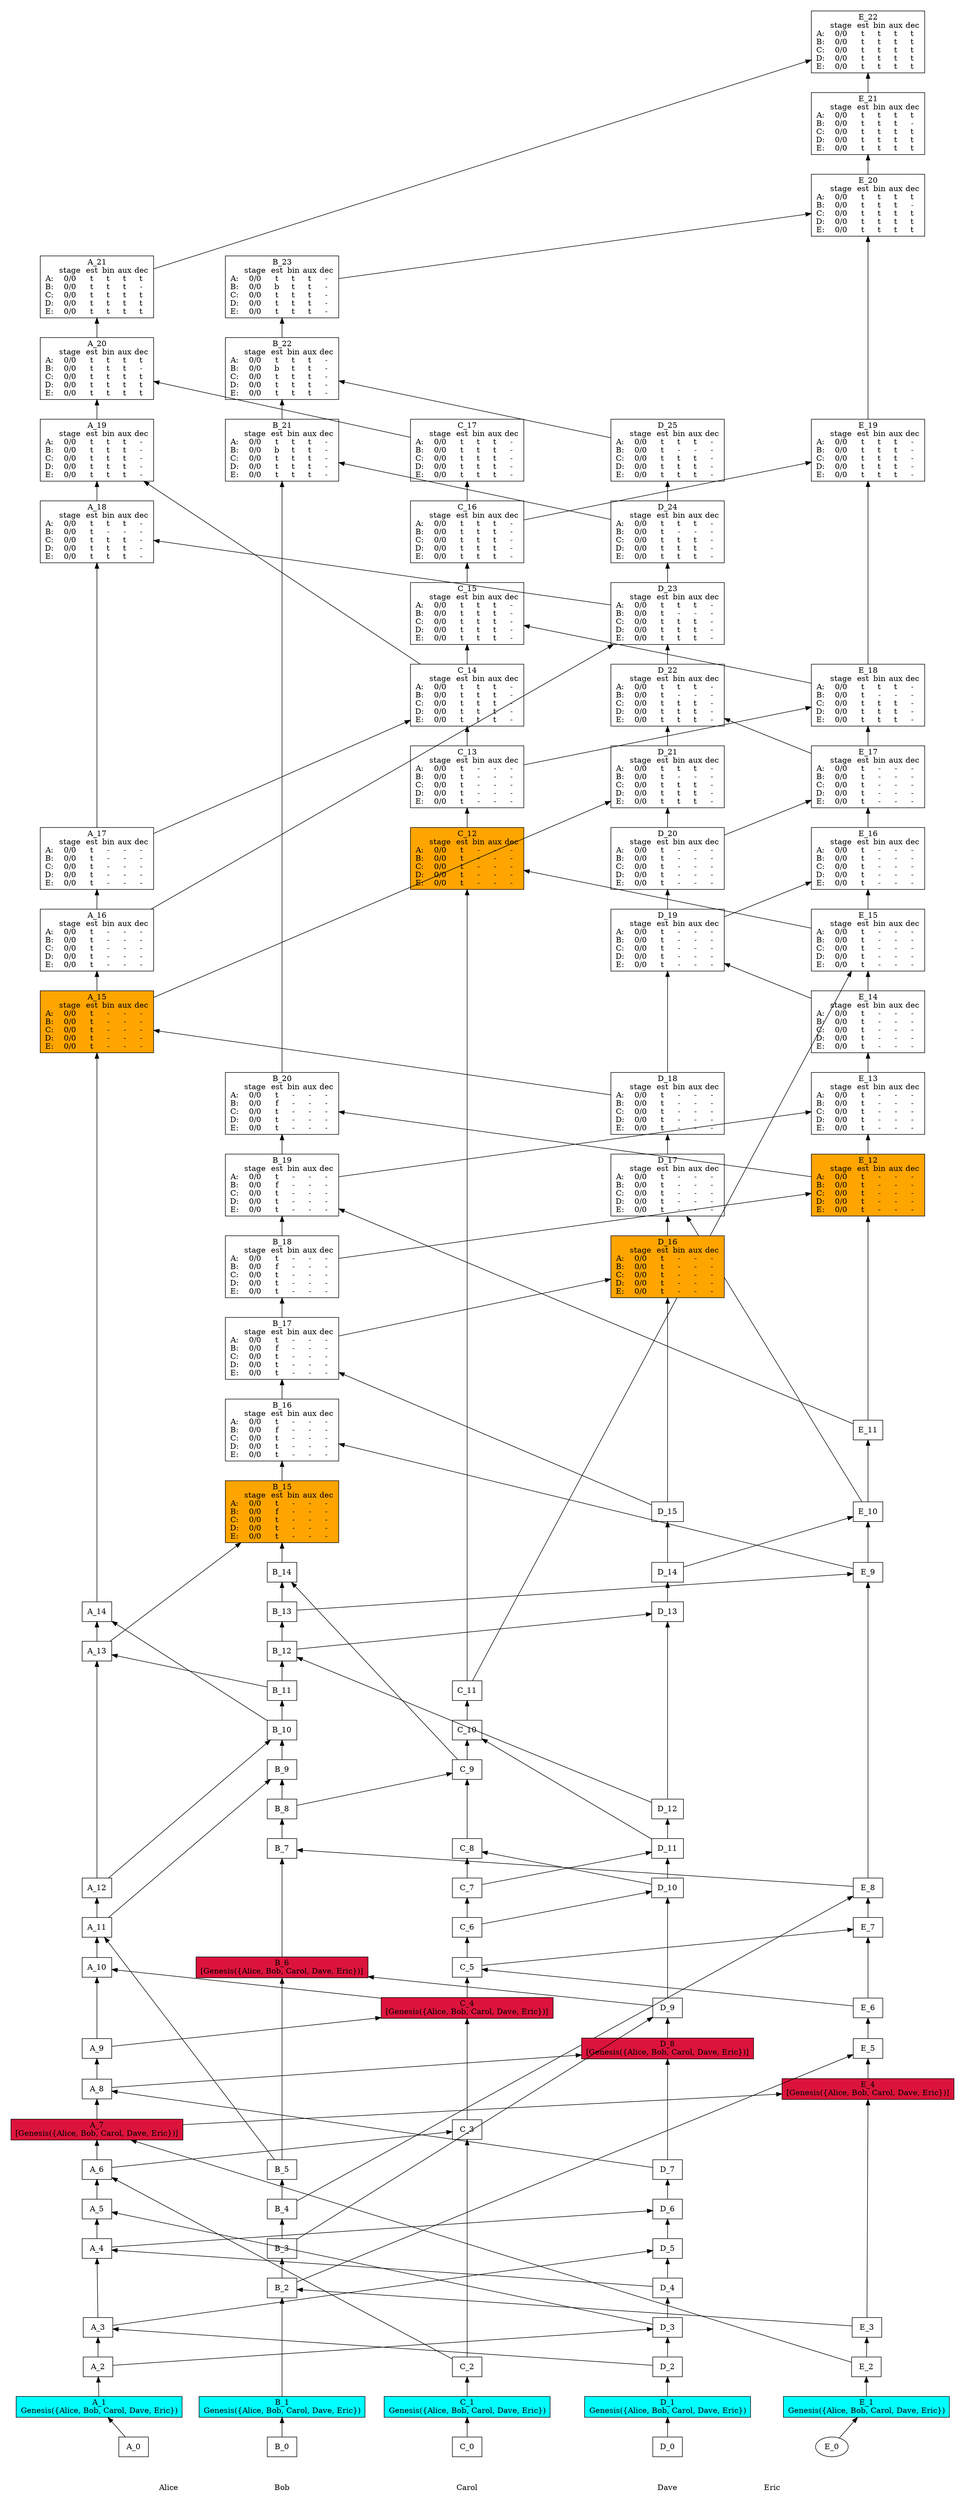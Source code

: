 /// our_id: Eric
/// peer_list: {
///   Eric: PeerState(VOTE|SEND|RECV)
///   Alice: PeerState(VOTE|SEND|RECV)
///   Bob: PeerState(VOTE|SEND|RECV)
///   Carol: PeerState(VOTE|SEND|RECV)
///   Dave: PeerState(VOTE|SEND|RECV)
/// }
digraph GossipGraph {
  splines=false
  rankdir=BT

  style=invis
  subgraph cluster_Eric {
    label="Eric"
    "Eric" [style=invis]
    "Eric" -> "E_0" [style=invis]
    "E_0" -> "E_1" [minlen=1]
    "E_1" -> "E_2" [minlen=1]
    "E_2" -> "E_3" [minlen=1]
    "E_3" -> "E_4" [minlen=6]
    "E_4" -> "E_5" [minlen=1]
    "E_5" -> "E_6" [minlen=1]
    "E_6" -> "E_7" [minlen=2]
    "E_7" -> "E_8" [minlen=1]
    "E_8" -> "E_9" [minlen=8]
    "E_9" -> "E_10" [minlen=1]
    "E_10" -> "E_11" [minlen=1]
    "E_11" -> "E_12" [minlen=3]
    "E_12" -> "E_13" [minlen=1]
    "E_13" -> "E_14" [minlen=1]
    "E_14" -> "E_15" [minlen=1]
    "E_15" -> "E_16" [minlen=1]
    "E_16" -> "E_17" [minlen=1]
    "E_17" -> "E_18" [minlen=1]
    "E_18" -> "E_19" [minlen=3]
    "E_19" -> "E_20" [minlen=3]
    "E_20" -> "E_21" [minlen=1]
    "E_21" -> "E_22" [minlen=1]
  }
  "A_7" -> "E_4" [constraint=false]
  "B_2" -> "E_5" [constraint=false]
  "C_5" -> "E_7" [constraint=false]
  "B_4" -> "E_8" [constraint=false]
  "B_13" -> "E_9" [constraint=false]
  "D_14" -> "E_10" [constraint=false]
  "B_18" -> "E_12" [constraint=false]
  "B_19" -> "E_13" [constraint=false]
  "C_11" -> "E_15" [constraint=false]
  "D_19" -> "E_16" [constraint=false]
  "D_20" -> "E_17" [constraint=false]
  "C_13" -> "E_18" [constraint=false]
  "C_16" -> "E_19" [constraint=false]
  "B_23" -> "E_20" [constraint=false]
  "A_21" -> "E_22" [constraint=false]

  style=invis
  subgraph cluster_Alice {
    label="Alice"
    "Alice" [style=invis]
    "Alice" -> "A_0" [style=invis]
    "A_0" -> "A_1" [minlen=1]
    "A_1" -> "A_2" [minlen=1]
    "A_2" -> "A_3" [minlen=1]
    "A_3" -> "A_4" [minlen=2]
    "A_4" -> "A_5" [minlen=1]
    "A_5" -> "A_6" [minlen=1]
    "A_6" -> "A_7" [minlen=1]
    "A_7" -> "A_8" [minlen=1]
    "A_8" -> "A_9" [minlen=1]
    "A_9" -> "A_10" [minlen=2]
    "A_10" -> "A_11" [minlen=1]
    "A_11" -> "A_12" [minlen=1]
    "A_12" -> "A_13" [minlen=6]
    "A_13" -> "A_14" [minlen=1]
    "A_14" -> "A_15" [minlen=8]
    "A_15" -> "A_16" [minlen=1]
    "A_16" -> "A_17" [minlen=1]
    "A_17" -> "A_18" [minlen=4]
    "A_18" -> "A_19" [minlen=1]
    "A_19" -> "A_20" [minlen=1]
    "A_20" -> "A_21" [minlen=1]
  }
  "D_2" -> "A_3" [constraint=false]
  "D_4" -> "A_4" [constraint=false]
  "D_3" -> "A_5" [constraint=false]
  "C_2" -> "A_6" [constraint=false]
  "E_2" -> "A_7" [constraint=false]
  "D_7" -> "A_8" [constraint=false]
  "C_4" -> "A_10" [constraint=false]
  "B_5" -> "A_11" [constraint=false]
  "B_11" -> "A_13" [constraint=false]
  "B_10" -> "A_14" [constraint=false]
  "D_18" -> "A_15" [constraint=false]
  "D_23" -> "A_18" [constraint=false]
  "C_14" -> "A_19" [constraint=false]
  "C_17" -> "A_20" [constraint=false]

  style=invis
  subgraph cluster_Bob {
    label="Bob"
    "Bob" [style=invis]
    "Bob" -> "B_0" [style=invis]
    "B_0" -> "B_1" [minlen=1]
    "B_1" -> "B_2" [minlen=3]
    "B_2" -> "B_3" [minlen=1]
    "B_3" -> "B_4" [minlen=1]
    "B_4" -> "B_5" [minlen=1]
    "B_5" -> "B_6" [minlen=5]
    "B_6" -> "B_7" [minlen=3]
    "B_7" -> "B_8" [minlen=1]
    "B_8" -> "B_9" [minlen=1]
    "B_9" -> "B_10" [minlen=1]
    "B_10" -> "B_11" [minlen=1]
    "B_11" -> "B_12" [minlen=1]
    "B_12" -> "B_13" [minlen=1]
    "B_13" -> "B_14" [minlen=1]
    "B_14" -> "B_15" [minlen=1]
    "B_15" -> "B_16" [minlen=1]
    "B_16" -> "B_17" [minlen=1]
    "B_17" -> "B_18" [minlen=1]
    "B_18" -> "B_19" [minlen=1]
    "B_19" -> "B_20" [minlen=1]
    "B_20" -> "B_21" [minlen=8]
    "B_21" -> "B_22" [minlen=1]
    "B_22" -> "B_23" [minlen=1]
  }
  "E_3" -> "B_2" [constraint=false]
  "D_9" -> "B_6" [constraint=false]
  "E_8" -> "B_7" [constraint=false]
  "A_11" -> "B_9" [constraint=false]
  "A_12" -> "B_10" [constraint=false]
  "D_12" -> "B_12" [constraint=false]
  "C_9" -> "B_14" [constraint=false]
  "A_13" -> "B_15" [constraint=false]
  "E_9" -> "B_16" [constraint=false]
  "D_15" -> "B_17" [constraint=false]
  "E_11" -> "B_19" [constraint=false]
  "E_12" -> "B_20" [constraint=false]
  "D_24" -> "B_21" [constraint=false]
  "D_25" -> "B_22" [constraint=false]

  style=invis
  subgraph cluster_Carol {
    label="Carol"
    "Carol" [style=invis]
    "Carol" -> "C_0" [style=invis]
    "C_0" -> "C_1" [minlen=1]
    "C_1" -> "C_2" [minlen=1]
    "C_2" -> "C_3" [minlen=6]
    "C_3" -> "C_4" [minlen=3]
    "C_4" -> "C_5" [minlen=1]
    "C_5" -> "C_6" [minlen=1]
    "C_6" -> "C_7" [minlen=1]
    "C_7" -> "C_8" [minlen=1]
    "C_8" -> "C_9" [minlen=2]
    "C_9" -> "C_10" [minlen=1]
    "C_10" -> "C_11" [minlen=1]
    "C_11" -> "C_12" [minlen=12]
    "C_12" -> "C_13" [minlen=1]
    "C_13" -> "C_14" [minlen=1]
    "C_14" -> "C_15" [minlen=1]
    "C_15" -> "C_16" [minlen=1]
    "C_16" -> "C_17" [minlen=1]
  }
  "A_6" -> "C_3" [constraint=false]
  "A_9" -> "C_4" [constraint=false]
  "E_6" -> "C_5" [constraint=false]
  "D_10" -> "C_8" [constraint=false]
  "B_8" -> "C_9" [constraint=false]
  "D_11" -> "C_10" [constraint=false]
  "E_15" -> "C_12" [constraint=false]
  "A_17" -> "C_14" [constraint=false]
  "E_18" -> "C_15" [constraint=false]

  style=invis
  subgraph cluster_Dave {
    label="Dave"
    "Dave" [style=invis]
    "Dave" -> "D_0" [style=invis]
    "D_0" -> "D_1" [minlen=1]
    "D_1" -> "D_2" [minlen=1]
    "D_2" -> "D_3" [minlen=1]
    "D_3" -> "D_4" [minlen=1]
    "D_4" -> "D_5" [minlen=1]
    "D_5" -> "D_6" [minlen=1]
    "D_6" -> "D_7" [minlen=1]
    "D_7" -> "D_8" [minlen=3]
    "D_8" -> "D_9" [minlen=1]
    "D_9" -> "D_10" [minlen=3]
    "D_10" -> "D_11" [minlen=1]
    "D_11" -> "D_12" [minlen=1]
    "D_12" -> "D_13" [minlen=5]
    "D_13" -> "D_14" [minlen=1]
    "D_14" -> "D_15" [minlen=1]
    "D_15" -> "D_16" [minlen=3]
    "D_16" -> "D_17" [minlen=1]
    "D_17" -> "D_18" [minlen=1]
    "D_18" -> "D_19" [minlen=2]
    "D_19" -> "D_20" [minlen=1]
    "D_20" -> "D_21" [minlen=1]
    "D_21" -> "D_22" [minlen=1]
    "D_22" -> "D_23" [minlen=1]
    "D_23" -> "D_24" [minlen=1]
    "D_24" -> "D_25" [minlen=1]
  }
  "A_2" -> "D_3" [constraint=false]
  "A_3" -> "D_5" [constraint=false]
  "A_4" -> "D_6" [constraint=false]
  "A_8" -> "D_8" [constraint=false]
  "B_3" -> "D_9" [constraint=false]
  "C_6" -> "D_10" [constraint=false]
  "C_7" -> "D_11" [constraint=false]
  "B_12" -> "D_13" [constraint=false]
  "B_17" -> "D_16" [constraint=false]
  "E_10" -> "D_17" [constraint=false]
  "E_14" -> "D_19" [constraint=false]
  "A_15" -> "D_21" [constraint=false]
  "E_17" -> "D_22" [constraint=false]
  "A_16" -> "D_23" [constraint=false]

  {
    rank=same
    "Alice" [style=filled, color=white]
    "Bob" [style=filled, color=white]
    "Carol" [style=filled, color=white]
    "Dave" [style=filled, color=white]
    "Eric" [style=filled, color=white]
  }
  "Alice" -> "Bob" -> "Carol" -> "Dave" -> "Eric" [style=invis]

/// ===== details of events =====
  "E_0" [fillcolor=white, label=<<table border="0" cellborder="0" cellpadding="0" cellspacing="0">
<tr><td colspan="6">E_0</td></tr>
</table>>]
/// cause: Initial
/// last_ancestors: {Eric: 0}

  "E_1" [style=filled, fillcolor=cyan, shape=rectangle, label=<<table border="0" cellborder="0" cellpadding="0" cellspacing="0">
<tr><td colspan="6">E_1</td></tr>
<tr><td colspan="6">Genesis({Alice, Bob, Carol, Dave, Eric})</td></tr>
</table>>]
/// cause: Observation(Genesis({Alice, Bob, Carol, Dave, Eric}))
/// last_ancestors: {Eric: 1}

  "E_2" [fillcolor=white, shape=rectangle, label=<<table border="0" cellborder="0" cellpadding="0" cellspacing="0">
<tr><td colspan="6">E_2</td></tr>
</table>>]
/// cause: Requesting(Alice)
/// last_ancestors: {Eric: 2}

  "E_3" [fillcolor=white, shape=rectangle, label=<<table border="0" cellborder="0" cellpadding="0" cellspacing="0">
<tr><td colspan="6">E_3</td></tr>
</table>>]
/// cause: Requesting(Bob)
/// last_ancestors: {Eric: 3}

  "E_4" [style=filled, fillcolor=crimson, shape=rectangle, label=<<table border="0" cellborder="0" cellpadding="0" cellspacing="0">
<tr><td colspan="6">E_4</td></tr>
<tr><td colspan="6">[Genesis({Alice, Bob, Carol, Dave, Eric})]</td></tr></table>>]
/// cause: Response
/// last_ancestors: {Alice: 7, Carol: 2, Dave: 4, Eric: 4}

  "E_5" [fillcolor=white, shape=rectangle, label=<<table border="0" cellborder="0" cellpadding="0" cellspacing="0">
<tr><td colspan="6">E_5</td></tr>
</table>>]
/// cause: Response
/// last_ancestors: {Alice: 7, Bob: 2, Carol: 2, Dave: 4, Eric: 5}

  "E_6" [fillcolor=white, shape=rectangle, label=<<table border="0" cellborder="0" cellpadding="0" cellspacing="0">
<tr><td colspan="6">E_6</td></tr>
</table>>]
/// cause: Requesting(Carol)
/// last_ancestors: {Alice: 7, Bob: 2, Carol: 2, Dave: 4, Eric: 6}

  "E_7" [fillcolor=white, shape=rectangle, label=<<table border="0" cellborder="0" cellpadding="0" cellspacing="0">
<tr><td colspan="6">E_7</td></tr>
</table>>]
/// cause: Response
/// last_ancestors: {Alice: 9, Bob: 2, Carol: 5, Dave: 7, Eric: 7}

  "E_8" [fillcolor=white, shape=rectangle, label=<<table border="0" cellborder="0" cellpadding="0" cellspacing="0">
<tr><td colspan="6">E_8</td></tr>
</table>>]
/// cause: Request
/// last_ancestors: {Alice: 9, Bob: 4, Carol: 5, Dave: 7, Eric: 8}

  "E_9" [fillcolor=white, shape=rectangle, label=<<table border="0" cellborder="0" cellpadding="0" cellspacing="0">
<tr><td colspan="6">E_9</td></tr>
</table>>]
/// cause: Request
/// last_ancestors: {Alice: 12, Bob: 13, Carol: 7, Dave: 12, Eric: 9}

  "E_10" [fillcolor=white, shape=rectangle, label=<<table border="0" cellborder="0" cellpadding="0" cellspacing="0">
<tr><td colspan="6">E_10</td></tr>
</table>>]
/// cause: Request
/// last_ancestors: {Alice: 12, Bob: 13, Carol: 7, Dave: 14, Eric: 10}

  "E_11" [fillcolor=white, shape=rectangle, label=<<table border="0" cellborder="0" cellpadding="0" cellspacing="0">
<tr><td colspan="6">E_11</td></tr>
</table>>]
/// cause: Requesting(Bob)
/// last_ancestors: {Alice: 12, Bob: 13, Carol: 7, Dave: 14, Eric: 11}

  "E_12" [style=filled, fillcolor=orange, shape=rectangle, label=<<table border="0" cellborder="0" cellpadding="0" cellspacing="0">
<tr><td colspan="6">E_12</td></tr>
<tr><td></td><td width="50">stage</td><td width="30">est</td><td width="30">bin</td><td width="30">aux</td><td width="30">dec</td></tr>
<tr><td>A: </td><td>0/0</td><td>t</td><td>-</td><td>-</td><td>-</td></tr>
<tr><td>B: </td><td>0/0</td><td>t</td><td>-</td><td>-</td><td>-</td></tr>
<tr><td>C: </td><td>0/0</td><td>t</td><td>-</td><td>-</td><td>-</td></tr>
<tr><td>D: </td><td>0/0</td><td>t</td><td>-</td><td>-</td><td>-</td></tr>
<tr><td>E: </td><td>0/0</td><td>t</td><td>-</td><td>-</td><td>-</td></tr></table>>]
/// cause: Request
/// last_ancestors: {Alice: 13, Bob: 18, Carol: 9, Dave: 15, Eric: 12}

  "E_13" [fillcolor=white, shape=rectangle, label=<<table border="0" cellborder="0" cellpadding="0" cellspacing="0">
<tr><td colspan="6">E_13</td></tr>
<tr><td></td><td width="50">stage</td><td width="30">est</td><td width="30">bin</td><td width="30">aux</td><td width="30">dec</td></tr>
<tr><td>A: </td><td>0/0</td><td>t</td><td>-</td><td>-</td><td>-</td></tr>
<tr><td>B: </td><td>0/0</td><td>t</td><td>-</td><td>-</td><td>-</td></tr>
<tr><td>C: </td><td>0/0</td><td>t</td><td>-</td><td>-</td><td>-</td></tr>
<tr><td>D: </td><td>0/0</td><td>t</td><td>-</td><td>-</td><td>-</td></tr>
<tr><td>E: </td><td>0/0</td><td>t</td><td>-</td><td>-</td><td>-</td></tr></table>>]
/// cause: Response
/// last_ancestors: {Alice: 13, Bob: 19, Carol: 9, Dave: 15, Eric: 13}

  "E_14" [fillcolor=white, shape=rectangle, label=<<table border="0" cellborder="0" cellpadding="0" cellspacing="0">
<tr><td colspan="6">E_14</td></tr>
<tr><td></td><td width="50">stage</td><td width="30">est</td><td width="30">bin</td><td width="30">aux</td><td width="30">dec</td></tr>
<tr><td>A: </td><td>0/0</td><td>t</td><td>-</td><td>-</td><td>-</td></tr>
<tr><td>B: </td><td>0/0</td><td>t</td><td>-</td><td>-</td><td>-</td></tr>
<tr><td>C: </td><td>0/0</td><td>t</td><td>-</td><td>-</td><td>-</td></tr>
<tr><td>D: </td><td>0/0</td><td>t</td><td>-</td><td>-</td><td>-</td></tr>
<tr><td>E: </td><td>0/0</td><td>t</td><td>-</td><td>-</td><td>-</td></tr></table>>]
/// cause: Requesting(Dave)
/// last_ancestors: {Alice: 13, Bob: 19, Carol: 9, Dave: 15, Eric: 14}

  "E_15" [fillcolor=white, shape=rectangle, label=<<table border="0" cellborder="0" cellpadding="0" cellspacing="0">
<tr><td colspan="6">E_15</td></tr>
<tr><td></td><td width="50">stage</td><td width="30">est</td><td width="30">bin</td><td width="30">aux</td><td width="30">dec</td></tr>
<tr><td>A: </td><td>0/0</td><td>t</td><td>-</td><td>-</td><td>-</td></tr>
<tr><td>B: </td><td>0/0</td><td>t</td><td>-</td><td>-</td><td>-</td></tr>
<tr><td>C: </td><td>0/0</td><td>t</td><td>-</td><td>-</td><td>-</td></tr>
<tr><td>D: </td><td>0/0</td><td>t</td><td>-</td><td>-</td><td>-</td></tr>
<tr><td>E: </td><td>0/0</td><td>t</td><td>-</td><td>-</td><td>-</td></tr></table>>]
/// cause: Request
/// last_ancestors: {Alice: 13, Bob: 19, Carol: 11, Dave: 15, Eric: 15}

  "E_16" [fillcolor=white, shape=rectangle, label=<<table border="0" cellborder="0" cellpadding="0" cellspacing="0">
<tr><td colspan="6">E_16</td></tr>
<tr><td></td><td width="50">stage</td><td width="30">est</td><td width="30">bin</td><td width="30">aux</td><td width="30">dec</td></tr>
<tr><td>A: </td><td>0/0</td><td>t</td><td>-</td><td>-</td><td>-</td></tr>
<tr><td>B: </td><td>0/0</td><td>t</td><td>-</td><td>-</td><td>-</td></tr>
<tr><td>C: </td><td>0/0</td><td>t</td><td>-</td><td>-</td><td>-</td></tr>
<tr><td>D: </td><td>0/0</td><td>t</td><td>-</td><td>-</td><td>-</td></tr>
<tr><td>E: </td><td>0/0</td><td>t</td><td>-</td><td>-</td><td>-</td></tr></table>>]
/// cause: Response
/// last_ancestors: {Alice: 13, Bob: 19, Carol: 11, Dave: 19, Eric: 16}

  "E_17" [fillcolor=white, shape=rectangle, label=<<table border="0" cellborder="0" cellpadding="0" cellspacing="0">
<tr><td colspan="6">E_17</td></tr>
<tr><td></td><td width="50">stage</td><td width="30">est</td><td width="30">bin</td><td width="30">aux</td><td width="30">dec</td></tr>
<tr><td>A: </td><td>0/0</td><td>t</td><td>-</td><td>-</td><td>-</td></tr>
<tr><td>B: </td><td>0/0</td><td>t</td><td>-</td><td>-</td><td>-</td></tr>
<tr><td>C: </td><td>0/0</td><td>t</td><td>-</td><td>-</td><td>-</td></tr>
<tr><td>D: </td><td>0/0</td><td>t</td><td>-</td><td>-</td><td>-</td></tr>
<tr><td>E: </td><td>0/0</td><td>t</td><td>-</td><td>-</td><td>-</td></tr></table>>]
/// cause: Request
/// last_ancestors: {Alice: 13, Bob: 19, Carol: 11, Dave: 20, Eric: 17}

  "E_18" [fillcolor=white, shape=rectangle, label=<<table border="0" cellborder="0" cellpadding="0" cellspacing="0">
<tr><td colspan="6">E_18</td></tr>
<tr><td></td><td width="50">stage</td><td width="30">est</td><td width="30">bin</td><td width="30">aux</td><td width="30">dec</td></tr>
<tr><td>A: </td><td>0/0</td><td>t</td><td>t</td><td>t</td><td>-</td></tr>
<tr><td>B: </td><td>0/0</td><td>t</td><td>-</td><td>-</td><td>-</td></tr>
<tr><td>C: </td><td>0/0</td><td>t</td><td>t</td><td>t</td><td>-</td></tr>
<tr><td>D: </td><td>0/0</td><td>t</td><td>t</td><td>t</td><td>-</td></tr>
<tr><td>E: </td><td>0/0</td><td>t</td><td>t</td><td>t</td><td>-</td></tr></table>>]
/// cause: Request
/// last_ancestors: {Alice: 13, Bob: 19, Carol: 13, Dave: 20, Eric: 18}

  "E_19" [fillcolor=white, shape=rectangle, label=<<table border="0" cellborder="0" cellpadding="0" cellspacing="0">
<tr><td colspan="6">E_19</td></tr>
<tr><td></td><td width="50">stage</td><td width="30">est</td><td width="30">bin</td><td width="30">aux</td><td width="30">dec</td></tr>
<tr><td>A: </td><td>0/0</td><td>t</td><td>t</td><td>t</td><td>-</td></tr>
<tr><td>B: </td><td>0/0</td><td>t</td><td>t</td><td>t</td><td>-</td></tr>
<tr><td>C: </td><td>0/0</td><td>t</td><td>t</td><td>t</td><td>-</td></tr>
<tr><td>D: </td><td>0/0</td><td>t</td><td>t</td><td>t</td><td>-</td></tr>
<tr><td>E: </td><td>0/0</td><td>t</td><td>t</td><td>t</td><td>-</td></tr></table>>]
/// cause: Request
/// last_ancestors: {Alice: 17, Bob: 19, Carol: 16, Dave: 20, Eric: 19}

  "E_20" [fillcolor=white, shape=rectangle, label=<<table border="0" cellborder="0" cellpadding="0" cellspacing="0">
<tr><td colspan="6">E_20</td></tr>
<tr><td></td><td width="50">stage</td><td width="30">est</td><td width="30">bin</td><td width="30">aux</td><td width="30">dec</td></tr>
<tr><td>A: </td><td>0/0</td><td>t</td><td>t</td><td>t</td><td>t</td></tr>
<tr><td>B: </td><td>0/0</td><td>t</td><td>t</td><td>t</td><td>-</td></tr>
<tr><td>C: </td><td>0/0</td><td>t</td><td>t</td><td>t</td><td>t</td></tr>
<tr><td>D: </td><td>0/0</td><td>t</td><td>t</td><td>t</td><td>t</td></tr>
<tr><td>E: </td><td>0/0</td><td>t</td><td>t</td><td>t</td><td>t</td></tr></table>>]
/// cause: Request
/// last_ancestors: {Alice: 17, Bob: 23, Carol: 16, Dave: 25, Eric: 20}

  "E_21" [fillcolor=white, shape=rectangle, label=<<table border="0" cellborder="0" cellpadding="0" cellspacing="0">
<tr><td colspan="6">E_21</td></tr>
<tr><td></td><td width="50">stage</td><td width="30">est</td><td width="30">bin</td><td width="30">aux</td><td width="30">dec</td></tr>
<tr><td>A: </td><td>0/0</td><td>t</td><td>t</td><td>t</td><td>t</td></tr>
<tr><td>B: </td><td>0/0</td><td>t</td><td>t</td><td>t</td><td>-</td></tr>
<tr><td>C: </td><td>0/0</td><td>t</td><td>t</td><td>t</td><td>t</td></tr>
<tr><td>D: </td><td>0/0</td><td>t</td><td>t</td><td>t</td><td>t</td></tr>
<tr><td>E: </td><td>0/0</td><td>t</td><td>t</td><td>t</td><td>t</td></tr></table>>]
/// cause: Requesting(Bob)
/// last_ancestors: {Alice: 17, Bob: 23, Carol: 16, Dave: 25, Eric: 21}

  "E_22" [fillcolor=white, shape=rectangle, label=<<table border="0" cellborder="0" cellpadding="0" cellspacing="0">
<tr><td colspan="6">E_22</td></tr>
<tr><td></td><td width="50">stage</td><td width="30">est</td><td width="30">bin</td><td width="30">aux</td><td width="30">dec</td></tr>
<tr><td>A: </td><td>0/0</td><td>t</td><td>t</td><td>t</td><td>t</td></tr>
<tr><td>B: </td><td>0/0</td><td>t</td><td>t</td><td>t</td><td>t</td></tr>
<tr><td>C: </td><td>0/0</td><td>t</td><td>t</td><td>t</td><td>t</td></tr>
<tr><td>D: </td><td>0/0</td><td>t</td><td>t</td><td>t</td><td>t</td></tr>
<tr><td>E: </td><td>0/0</td><td>t</td><td>t</td><td>t</td><td>t</td></tr></table>>]
/// cause: Request
/// last_ancestors: {Alice: 21, Bob: 23, Carol: 17, Dave: 25, Eric: 22}

  "A_0" [fillcolor=white, shape=rectangle, label=<<table border="0" cellborder="0" cellpadding="0" cellspacing="0">
<tr><td colspan="6">A_0</td></tr>
</table>>]
/// cause: Initial
/// last_ancestors: {Alice: 0}

  "A_1" [style=filled, fillcolor=cyan, shape=rectangle, label=<<table border="0" cellborder="0" cellpadding="0" cellspacing="0">
<tr><td colspan="6">A_1</td></tr>
<tr><td colspan="6">Genesis({Alice, Bob, Carol, Dave, Eric})</td></tr>
</table>>]
/// cause: Observation(Genesis({Alice, Bob, Carol, Dave, Eric}))
/// last_ancestors: {Alice: 1}

  "A_2" [fillcolor=white, shape=rectangle, label=<<table border="0" cellborder="0" cellpadding="0" cellspacing="0">
<tr><td colspan="6">A_2</td></tr>
</table>>]
/// cause: Requesting(Dave)
/// last_ancestors: {Alice: 2}

  "A_3" [fillcolor=white, shape=rectangle, label=<<table border="0" cellborder="0" cellpadding="0" cellspacing="0">
<tr><td colspan="6">A_3</td></tr>
</table>>]
/// cause: Request
/// last_ancestors: {Alice: 3, Dave: 2}

  "A_4" [fillcolor=white, shape=rectangle, label=<<table border="0" cellborder="0" cellpadding="0" cellspacing="0">
<tr><td colspan="6">A_4</td></tr>
</table>>]
/// cause: Request
/// last_ancestors: {Alice: 4, Dave: 4}

  "A_5" [fillcolor=white, shape=rectangle, label=<<table border="0" cellborder="0" cellpadding="0" cellspacing="0">
<tr><td colspan="6">A_5</td></tr>
</table>>]
/// cause: Response
/// last_ancestors: {Alice: 5, Dave: 4}

  "A_6" [fillcolor=white, shape=rectangle, label=<<table border="0" cellborder="0" cellpadding="0" cellspacing="0">
<tr><td colspan="6">A_6</td></tr>
</table>>]
/// cause: Request
/// last_ancestors: {Alice: 6, Carol: 2, Dave: 4}

  "A_7" [style=filled, fillcolor=crimson, shape=rectangle, label=<<table border="0" cellborder="0" cellpadding="0" cellspacing="0">
<tr><td colspan="6">A_7</td></tr>
<tr><td colspan="6">[Genesis({Alice, Bob, Carol, Dave, Eric})]</td></tr></table>>]
/// cause: Request
/// last_ancestors: {Alice: 7, Carol: 2, Dave: 4, Eric: 2}

  "A_8" [fillcolor=white, shape=rectangle, label=<<table border="0" cellborder="0" cellpadding="0" cellspacing="0">
<tr><td colspan="6">A_8</td></tr>
</table>>]
/// cause: Request
/// last_ancestors: {Alice: 8, Carol: 2, Dave: 7, Eric: 2}

  "A_9" [fillcolor=white, shape=rectangle, label=<<table border="0" cellborder="0" cellpadding="0" cellspacing="0">
<tr><td colspan="6">A_9</td></tr>
</table>>]
/// cause: Requesting(Carol)
/// last_ancestors: {Alice: 9, Carol: 2, Dave: 7, Eric: 2}

  "A_10" [fillcolor=white, shape=rectangle, label=<<table border="0" cellborder="0" cellpadding="0" cellspacing="0">
<tr><td colspan="6">A_10</td></tr>
</table>>]
/// cause: Response
/// last_ancestors: {Alice: 10, Carol: 4, Dave: 7, Eric: 2}

  "A_11" [fillcolor=white, shape=rectangle, label=<<table border="0" cellborder="0" cellpadding="0" cellspacing="0">
<tr><td colspan="6">A_11</td></tr>
</table>>]
/// cause: Request
/// last_ancestors: {Alice: 11, Bob: 5, Carol: 4, Dave: 7, Eric: 3}

  "A_12" [fillcolor=white, shape=rectangle, label=<<table border="0" cellborder="0" cellpadding="0" cellspacing="0">
<tr><td colspan="6">A_12</td></tr>
</table>>]
/// cause: Requesting(Bob)
/// last_ancestors: {Alice: 12, Bob: 5, Carol: 4, Dave: 7, Eric: 3}

  "A_13" [fillcolor=white, shape=rectangle, label=<<table border="0" cellborder="0" cellpadding="0" cellspacing="0">
<tr><td colspan="6">A_13</td></tr>
</table>>]
/// cause: Request
/// last_ancestors: {Alice: 13, Bob: 11, Carol: 5, Dave: 9, Eric: 8}

  "A_14" [fillcolor=white, shape=rectangle, label=<<table border="0" cellborder="0" cellpadding="0" cellspacing="0">
<tr><td colspan="6">A_14</td></tr>
</table>>]
/// cause: Response
/// last_ancestors: {Alice: 14, Bob: 11, Carol: 5, Dave: 9, Eric: 8}

  "A_15" [style=filled, fillcolor=orange, shape=rectangle, label=<<table border="0" cellborder="0" cellpadding="0" cellspacing="0">
<tr><td colspan="6">A_15</td></tr>
<tr><td></td><td width="50">stage</td><td width="30">est</td><td width="30">bin</td><td width="30">aux</td><td width="30">dec</td></tr>
<tr><td>A: </td><td>0/0</td><td>t</td><td>-</td><td>-</td><td>-</td></tr>
<tr><td>B: </td><td>0/0</td><td>t</td><td>-</td><td>-</td><td>-</td></tr>
<tr><td>C: </td><td>0/0</td><td>t</td><td>-</td><td>-</td><td>-</td></tr>
<tr><td>D: </td><td>0/0</td><td>t</td><td>-</td><td>-</td><td>-</td></tr>
<tr><td>E: </td><td>0/0</td><td>t</td><td>-</td><td>-</td><td>-</td></tr></table>>]
/// cause: Request
/// last_ancestors: {Alice: 15, Bob: 17, Carol: 9, Dave: 18, Eric: 10}

  "A_16" [fillcolor=white, shape=rectangle, label=<<table border="0" cellborder="0" cellpadding="0" cellspacing="0">
<tr><td colspan="6">A_16</td></tr>
<tr><td></td><td width="50">stage</td><td width="30">est</td><td width="30">bin</td><td width="30">aux</td><td width="30">dec</td></tr>
<tr><td>A: </td><td>0/0</td><td>t</td><td>-</td><td>-</td><td>-</td></tr>
<tr><td>B: </td><td>0/0</td><td>t</td><td>-</td><td>-</td><td>-</td></tr>
<tr><td>C: </td><td>0/0</td><td>t</td><td>-</td><td>-</td><td>-</td></tr>
<tr><td>D: </td><td>0/0</td><td>t</td><td>-</td><td>-</td><td>-</td></tr>
<tr><td>E: </td><td>0/0</td><td>t</td><td>-</td><td>-</td><td>-</td></tr></table>>]
/// cause: Requesting(Dave)
/// last_ancestors: {Alice: 16, Bob: 17, Carol: 9, Dave: 18, Eric: 10}

  "A_17" [fillcolor=white, shape=rectangle, label=<<table border="0" cellborder="0" cellpadding="0" cellspacing="0">
<tr><td colspan="6">A_17</td></tr>
<tr><td></td><td width="50">stage</td><td width="30">est</td><td width="30">bin</td><td width="30">aux</td><td width="30">dec</td></tr>
<tr><td>A: </td><td>0/0</td><td>t</td><td>-</td><td>-</td><td>-</td></tr>
<tr><td>B: </td><td>0/0</td><td>t</td><td>-</td><td>-</td><td>-</td></tr>
<tr><td>C: </td><td>0/0</td><td>t</td><td>-</td><td>-</td><td>-</td></tr>
<tr><td>D: </td><td>0/0</td><td>t</td><td>-</td><td>-</td><td>-</td></tr>
<tr><td>E: </td><td>0/0</td><td>t</td><td>-</td><td>-</td><td>-</td></tr></table>>]
/// cause: Requesting(Carol)
/// last_ancestors: {Alice: 17, Bob: 17, Carol: 9, Dave: 18, Eric: 10}

  "A_18" [fillcolor=white, shape=rectangle, label=<<table border="0" cellborder="0" cellpadding="0" cellspacing="0">
<tr><td colspan="6">A_18</td></tr>
<tr><td></td><td width="50">stage</td><td width="30">est</td><td width="30">bin</td><td width="30">aux</td><td width="30">dec</td></tr>
<tr><td>A: </td><td>0/0</td><td>t</td><td>t</td><td>t</td><td>-</td></tr>
<tr><td>B: </td><td>0/0</td><td>t</td><td>-</td><td>-</td><td>-</td></tr>
<tr><td>C: </td><td>0/0</td><td>t</td><td>t</td><td>t</td><td>-</td></tr>
<tr><td>D: </td><td>0/0</td><td>t</td><td>t</td><td>t</td><td>-</td></tr>
<tr><td>E: </td><td>0/0</td><td>t</td><td>t</td><td>t</td><td>-</td></tr></table>>]
/// cause: Response
/// last_ancestors: {Alice: 18, Bob: 19, Carol: 11, Dave: 23, Eric: 17}

  "A_19" [fillcolor=white, shape=rectangle, label=<<table border="0" cellborder="0" cellpadding="0" cellspacing="0">
<tr><td colspan="6">A_19</td></tr>
<tr><td></td><td width="50">stage</td><td width="30">est</td><td width="30">bin</td><td width="30">aux</td><td width="30">dec</td></tr>
<tr><td>A: </td><td>0/0</td><td>t</td><td>t</td><td>t</td><td>-</td></tr>
<tr><td>B: </td><td>0/0</td><td>t</td><td>t</td><td>t</td><td>-</td></tr>
<tr><td>C: </td><td>0/0</td><td>t</td><td>t</td><td>t</td><td>-</td></tr>
<tr><td>D: </td><td>0/0</td><td>t</td><td>t</td><td>t</td><td>-</td></tr>
<tr><td>E: </td><td>0/0</td><td>t</td><td>t</td><td>t</td><td>-</td></tr></table>>]
/// cause: Response
/// last_ancestors: {Alice: 19, Bob: 19, Carol: 14, Dave: 23, Eric: 17}

  "A_20" [fillcolor=white, shape=rectangle, label=<<table border="0" cellborder="0" cellpadding="0" cellspacing="0">
<tr><td colspan="6">A_20</td></tr>
<tr><td></td><td width="50">stage</td><td width="30">est</td><td width="30">bin</td><td width="30">aux</td><td width="30">dec</td></tr>
<tr><td>A: </td><td>0/0</td><td>t</td><td>t</td><td>t</td><td>t</td></tr>
<tr><td>B: </td><td>0/0</td><td>t</td><td>t</td><td>t</td><td>-</td></tr>
<tr><td>C: </td><td>0/0</td><td>t</td><td>t</td><td>t</td><td>t</td></tr>
<tr><td>D: </td><td>0/0</td><td>t</td><td>t</td><td>t</td><td>t</td></tr>
<tr><td>E: </td><td>0/0</td><td>t</td><td>t</td><td>t</td><td>t</td></tr></table>>]
/// cause: Request
/// last_ancestors: {Alice: 20, Bob: 19, Carol: 17, Dave: 23, Eric: 18}

  "A_21" [fillcolor=white, shape=rectangle, label=<<table border="0" cellborder="0" cellpadding="0" cellspacing="0">
<tr><td colspan="6">A_21</td></tr>
<tr><td></td><td width="50">stage</td><td width="30">est</td><td width="30">bin</td><td width="30">aux</td><td width="30">dec</td></tr>
<tr><td>A: </td><td>0/0</td><td>t</td><td>t</td><td>t</td><td>t</td></tr>
<tr><td>B: </td><td>0/0</td><td>t</td><td>t</td><td>t</td><td>-</td></tr>
<tr><td>C: </td><td>0/0</td><td>t</td><td>t</td><td>t</td><td>t</td></tr>
<tr><td>D: </td><td>0/0</td><td>t</td><td>t</td><td>t</td><td>t</td></tr>
<tr><td>E: </td><td>0/0</td><td>t</td><td>t</td><td>t</td><td>t</td></tr></table>>]
/// cause: Requesting(Eric)
/// last_ancestors: {Alice: 21, Bob: 19, Carol: 17, Dave: 23, Eric: 18}

  "B_0" [fillcolor=white, shape=rectangle, label=<<table border="0" cellborder="0" cellpadding="0" cellspacing="0">
<tr><td colspan="6">B_0</td></tr>
</table>>]
/// cause: Initial
/// last_ancestors: {Bob: 0}

  "B_1" [style=filled, fillcolor=cyan, shape=rectangle, label=<<table border="0" cellborder="0" cellpadding="0" cellspacing="0">
<tr><td colspan="6">B_1</td></tr>
<tr><td colspan="6">Genesis({Alice, Bob, Carol, Dave, Eric})</td></tr>
</table>>]
/// cause: Observation(Genesis({Alice, Bob, Carol, Dave, Eric}))
/// last_ancestors: {Bob: 1}

  "B_2" [fillcolor=white, shape=rectangle, label=<<table border="0" cellborder="0" cellpadding="0" cellspacing="0">
<tr><td colspan="6">B_2</td></tr>
</table>>]
/// cause: Request
/// last_ancestors: {Bob: 2, Eric: 3}

  "B_3" [fillcolor=white, shape=rectangle, label=<<table border="0" cellborder="0" cellpadding="0" cellspacing="0">
<tr><td colspan="6">B_3</td></tr>
</table>>]
/// cause: Requesting(Dave)
/// last_ancestors: {Bob: 3, Eric: 3}

  "B_4" [fillcolor=white, shape=rectangle, label=<<table border="0" cellborder="0" cellpadding="0" cellspacing="0">
<tr><td colspan="6">B_4</td></tr>
</table>>]
/// cause: Requesting(Eric)
/// last_ancestors: {Bob: 4, Eric: 3}

  "B_5" [fillcolor=white, shape=rectangle, label=<<table border="0" cellborder="0" cellpadding="0" cellspacing="0">
<tr><td colspan="6">B_5</td></tr>
</table>>]
/// cause: Requesting(Alice)
/// last_ancestors: {Bob: 5, Eric: 3}

  "B_6" [style=filled, fillcolor=crimson, shape=rectangle, label=<<table border="0" cellborder="0" cellpadding="0" cellspacing="0">
<tr><td colspan="6">B_6</td></tr>
<tr><td colspan="6">[Genesis({Alice, Bob, Carol, Dave, Eric})]</td></tr></table>>]
/// cause: Response
/// last_ancestors: {Alice: 8, Bob: 6, Carol: 2, Dave: 9, Eric: 3}

  "B_7" [fillcolor=white, shape=rectangle, label=<<table border="0" cellborder="0" cellpadding="0" cellspacing="0">
<tr><td colspan="6">B_7</td></tr>
</table>>]
/// cause: Response
/// last_ancestors: {Alice: 9, Bob: 7, Carol: 5, Dave: 9, Eric: 8}

  "B_8" [fillcolor=white, shape=rectangle, label=<<table border="0" cellborder="0" cellpadding="0" cellspacing="0">
<tr><td colspan="6">B_8</td></tr>
</table>>]
/// cause: Requesting(Carol)
/// last_ancestors: {Alice: 9, Bob: 8, Carol: 5, Dave: 9, Eric: 8}

  "B_9" [fillcolor=white, shape=rectangle, label=<<table border="0" cellborder="0" cellpadding="0" cellspacing="0">
<tr><td colspan="6">B_9</td></tr>
</table>>]
/// cause: Response
/// last_ancestors: {Alice: 11, Bob: 9, Carol: 5, Dave: 9, Eric: 8}

  "B_10" [fillcolor=white, shape=rectangle, label=<<table border="0" cellborder="0" cellpadding="0" cellspacing="0">
<tr><td colspan="6">B_10</td></tr>
</table>>]
/// cause: Request
/// last_ancestors: {Alice: 12, Bob: 10, Carol: 5, Dave: 9, Eric: 8}

  "B_11" [fillcolor=white, shape=rectangle, label=<<table border="0" cellborder="0" cellpadding="0" cellspacing="0">
<tr><td colspan="6">B_11</td></tr>
</table>>]
/// cause: Requesting(Alice)
/// last_ancestors: {Alice: 12, Bob: 11, Carol: 5, Dave: 9, Eric: 8}

  "B_12" [fillcolor=white, shape=rectangle, label=<<table border="0" cellborder="0" cellpadding="0" cellspacing="0">
<tr><td colspan="6">B_12</td></tr>
</table>>]
/// cause: Request
/// last_ancestors: {Alice: 12, Bob: 12, Carol: 7, Dave: 12, Eric: 8}

  "B_13" [fillcolor=white, shape=rectangle, label=<<table border="0" cellborder="0" cellpadding="0" cellspacing="0">
<tr><td colspan="6">B_13</td></tr>
</table>>]
/// cause: Requesting(Eric)
/// last_ancestors: {Alice: 12, Bob: 13, Carol: 7, Dave: 12, Eric: 8}

  "B_14" [fillcolor=white, shape=rectangle, label=<<table border="0" cellborder="0" cellpadding="0" cellspacing="0">
<tr><td colspan="6">B_14</td></tr>
</table>>]
/// cause: Response
/// last_ancestors: {Alice: 12, Bob: 14, Carol: 9, Dave: 12, Eric: 8}

  "B_15" [style=filled, fillcolor=orange, shape=rectangle, label=<<table border="0" cellborder="0" cellpadding="0" cellspacing="0">
<tr><td colspan="6">B_15</td></tr>
<tr><td></td><td width="50">stage</td><td width="30">est</td><td width="30">bin</td><td width="30">aux</td><td width="30">dec</td></tr>
<tr><td>A: </td><td>0/0</td><td>t</td><td>-</td><td>-</td><td>-</td></tr>
<tr><td>B: </td><td>0/0</td><td>f</td><td>-</td><td>-</td><td>-</td></tr>
<tr><td>C: </td><td>0/0</td><td>t</td><td>-</td><td>-</td><td>-</td></tr>
<tr><td>D: </td><td>0/0</td><td>t</td><td>-</td><td>-</td><td>-</td></tr>
<tr><td>E: </td><td>0/0</td><td>t</td><td>-</td><td>-</td><td>-</td></tr></table>>]
/// cause: Response
/// last_ancestors: {Alice: 13, Bob: 15, Carol: 9, Dave: 12, Eric: 8}

  "B_16" [fillcolor=white, shape=rectangle, label=<<table border="0" cellborder="0" cellpadding="0" cellspacing="0">
<tr><td colspan="6">B_16</td></tr>
<tr><td></td><td width="50">stage</td><td width="30">est</td><td width="30">bin</td><td width="30">aux</td><td width="30">dec</td></tr>
<tr><td>A: </td><td>0/0</td><td>t</td><td>-</td><td>-</td><td>-</td></tr>
<tr><td>B: </td><td>0/0</td><td>f</td><td>-</td><td>-</td><td>-</td></tr>
<tr><td>C: </td><td>0/0</td><td>t</td><td>-</td><td>-</td><td>-</td></tr>
<tr><td>D: </td><td>0/0</td><td>t</td><td>-</td><td>-</td><td>-</td></tr>
<tr><td>E: </td><td>0/0</td><td>t</td><td>-</td><td>-</td><td>-</td></tr></table>>]
/// cause: Response
/// last_ancestors: {Alice: 13, Bob: 16, Carol: 9, Dave: 12, Eric: 9}

  "B_17" [fillcolor=white, shape=rectangle, label=<<table border="0" cellborder="0" cellpadding="0" cellspacing="0">
<tr><td colspan="6">B_17</td></tr>
<tr><td></td><td width="50">stage</td><td width="30">est</td><td width="30">bin</td><td width="30">aux</td><td width="30">dec</td></tr>
<tr><td>A: </td><td>0/0</td><td>t</td><td>-</td><td>-</td><td>-</td></tr>
<tr><td>B: </td><td>0/0</td><td>f</td><td>-</td><td>-</td><td>-</td></tr>
<tr><td>C: </td><td>0/0</td><td>t</td><td>-</td><td>-</td><td>-</td></tr>
<tr><td>D: </td><td>0/0</td><td>t</td><td>-</td><td>-</td><td>-</td></tr>
<tr><td>E: </td><td>0/0</td><td>t</td><td>-</td><td>-</td><td>-</td></tr></table>>]
/// cause: Request
/// last_ancestors: {Alice: 13, Bob: 17, Carol: 9, Dave: 15, Eric: 9}

  "B_18" [fillcolor=white, shape=rectangle, label=<<table border="0" cellborder="0" cellpadding="0" cellspacing="0">
<tr><td colspan="6">B_18</td></tr>
<tr><td></td><td width="50">stage</td><td width="30">est</td><td width="30">bin</td><td width="30">aux</td><td width="30">dec</td></tr>
<tr><td>A: </td><td>0/0</td><td>t</td><td>-</td><td>-</td><td>-</td></tr>
<tr><td>B: </td><td>0/0</td><td>f</td><td>-</td><td>-</td><td>-</td></tr>
<tr><td>C: </td><td>0/0</td><td>t</td><td>-</td><td>-</td><td>-</td></tr>
<tr><td>D: </td><td>0/0</td><td>t</td><td>-</td><td>-</td><td>-</td></tr>
<tr><td>E: </td><td>0/0</td><td>t</td><td>-</td><td>-</td><td>-</td></tr></table>>]
/// cause: Requesting(Eric)
/// last_ancestors: {Alice: 13, Bob: 18, Carol: 9, Dave: 15, Eric: 9}

  "B_19" [fillcolor=white, shape=rectangle, label=<<table border="0" cellborder="0" cellpadding="0" cellspacing="0">
<tr><td colspan="6">B_19</td></tr>
<tr><td></td><td width="50">stage</td><td width="30">est</td><td width="30">bin</td><td width="30">aux</td><td width="30">dec</td></tr>
<tr><td>A: </td><td>0/0</td><td>t</td><td>-</td><td>-</td><td>-</td></tr>
<tr><td>B: </td><td>0/0</td><td>f</td><td>-</td><td>-</td><td>-</td></tr>
<tr><td>C: </td><td>0/0</td><td>t</td><td>-</td><td>-</td><td>-</td></tr>
<tr><td>D: </td><td>0/0</td><td>t</td><td>-</td><td>-</td><td>-</td></tr>
<tr><td>E: </td><td>0/0</td><td>t</td><td>-</td><td>-</td><td>-</td></tr></table>>]
/// cause: Request
/// last_ancestors: {Alice: 13, Bob: 19, Carol: 9, Dave: 15, Eric: 11}

  "B_20" [fillcolor=white, shape=rectangle, label=<<table border="0" cellborder="0" cellpadding="0" cellspacing="0">
<tr><td colspan="6">B_20</td></tr>
<tr><td></td><td width="50">stage</td><td width="30">est</td><td width="30">bin</td><td width="30">aux</td><td width="30">dec</td></tr>
<tr><td>A: </td><td>0/0</td><td>t</td><td>-</td><td>-</td><td>-</td></tr>
<tr><td>B: </td><td>0/0</td><td>f</td><td>-</td><td>-</td><td>-</td></tr>
<tr><td>C: </td><td>0/0</td><td>t</td><td>-</td><td>-</td><td>-</td></tr>
<tr><td>D: </td><td>0/0</td><td>t</td><td>-</td><td>-</td><td>-</td></tr>
<tr><td>E: </td><td>0/0</td><td>t</td><td>-</td><td>-</td><td>-</td></tr></table>>]
/// cause: Response
/// last_ancestors: {Alice: 13, Bob: 20, Carol: 9, Dave: 15, Eric: 12}

  "B_21" [fillcolor=white, shape=rectangle, label=<<table border="0" cellborder="0" cellpadding="0" cellspacing="0">
<tr><td colspan="6">B_21</td></tr>
<tr><td></td><td width="50">stage</td><td width="30">est</td><td width="30">bin</td><td width="30">aux</td><td width="30">dec</td></tr>
<tr><td>A: </td><td>0/0</td><td>t</td><td>t</td><td>t</td><td>-</td></tr>
<tr><td>B: </td><td>0/0</td><td>b</td><td>t</td><td>t</td><td>-</td></tr>
<tr><td>C: </td><td>0/0</td><td>t</td><td>t</td><td>t</td><td>-</td></tr>
<tr><td>D: </td><td>0/0</td><td>t</td><td>t</td><td>t</td><td>-</td></tr>
<tr><td>E: </td><td>0/0</td><td>t</td><td>t</td><td>t</td><td>-</td></tr></table>>]
/// cause: Request
/// last_ancestors: {Alice: 16, Bob: 21, Carol: 11, Dave: 24, Eric: 17}

  "B_22" [fillcolor=white, shape=rectangle, label=<<table border="0" cellborder="0" cellpadding="0" cellspacing="0">
<tr><td colspan="6">B_22</td></tr>
<tr><td></td><td width="50">stage</td><td width="30">est</td><td width="30">bin</td><td width="30">aux</td><td width="30">dec</td></tr>
<tr><td>A: </td><td>0/0</td><td>t</td><td>t</td><td>t</td><td>-</td></tr>
<tr><td>B: </td><td>0/0</td><td>b</td><td>t</td><td>t</td><td>-</td></tr>
<tr><td>C: </td><td>0/0</td><td>t</td><td>t</td><td>t</td><td>-</td></tr>
<tr><td>D: </td><td>0/0</td><td>t</td><td>t</td><td>t</td><td>-</td></tr>
<tr><td>E: </td><td>0/0</td><td>t</td><td>t</td><td>t</td><td>-</td></tr></table>>]
/// cause: Request
/// last_ancestors: {Alice: 16, Bob: 22, Carol: 11, Dave: 25, Eric: 17}

  "B_23" [fillcolor=white, shape=rectangle, label=<<table border="0" cellborder="0" cellpadding="0" cellspacing="0">
<tr><td colspan="6">B_23</td></tr>
<tr><td></td><td width="50">stage</td><td width="30">est</td><td width="30">bin</td><td width="30">aux</td><td width="30">dec</td></tr>
<tr><td>A: </td><td>0/0</td><td>t</td><td>t</td><td>t</td><td>-</td></tr>
<tr><td>B: </td><td>0/0</td><td>b</td><td>t</td><td>t</td><td>-</td></tr>
<tr><td>C: </td><td>0/0</td><td>t</td><td>t</td><td>t</td><td>-</td></tr>
<tr><td>D: </td><td>0/0</td><td>t</td><td>t</td><td>t</td><td>-</td></tr>
<tr><td>E: </td><td>0/0</td><td>t</td><td>t</td><td>t</td><td>-</td></tr></table>>]
/// cause: Requesting(Eric)
/// last_ancestors: {Alice: 16, Bob: 23, Carol: 11, Dave: 25, Eric: 17}

  "C_0" [fillcolor=white, shape=rectangle, label=<<table border="0" cellborder="0" cellpadding="0" cellspacing="0">
<tr><td colspan="6">C_0</td></tr>
</table>>]
/// cause: Initial
/// last_ancestors: {Carol: 0}

  "C_1" [style=filled, fillcolor=cyan, shape=rectangle, label=<<table border="0" cellborder="0" cellpadding="0" cellspacing="0">
<tr><td colspan="6">C_1</td></tr>
<tr><td colspan="6">Genesis({Alice, Bob, Carol, Dave, Eric})</td></tr>
</table>>]
/// cause: Observation(Genesis({Alice, Bob, Carol, Dave, Eric}))
/// last_ancestors: {Carol: 1}

  "C_2" [fillcolor=white, shape=rectangle, label=<<table border="0" cellborder="0" cellpadding="0" cellspacing="0">
<tr><td colspan="6">C_2</td></tr>
</table>>]
/// cause: Requesting(Alice)
/// last_ancestors: {Carol: 2}

  "C_3" [fillcolor=white, shape=rectangle, label=<<table border="0" cellborder="0" cellpadding="0" cellspacing="0">
<tr><td colspan="6">C_3</td></tr>
</table>>]
/// cause: Response
/// last_ancestors: {Alice: 6, Carol: 3, Dave: 4}

  "C_4" [style=filled, fillcolor=crimson, shape=rectangle, label=<<table border="0" cellborder="0" cellpadding="0" cellspacing="0">
<tr><td colspan="6">C_4</td></tr>
<tr><td colspan="6">[Genesis({Alice, Bob, Carol, Dave, Eric})]</td></tr></table>>]
/// cause: Request
/// last_ancestors: {Alice: 9, Carol: 4, Dave: 7, Eric: 2}

  "C_5" [fillcolor=white, shape=rectangle, label=<<table border="0" cellborder="0" cellpadding="0" cellspacing="0">
<tr><td colspan="6">C_5</td></tr>
</table>>]
/// cause: Request
/// last_ancestors: {Alice: 9, Bob: 2, Carol: 5, Dave: 7, Eric: 6}

  "C_6" [fillcolor=white, shape=rectangle, label=<<table border="0" cellborder="0" cellpadding="0" cellspacing="0">
<tr><td colspan="6">C_6</td></tr>
</table>>]
/// cause: Requesting(Dave)
/// last_ancestors: {Alice: 9, Bob: 2, Carol: 6, Dave: 7, Eric: 6}

  "C_7" [fillcolor=white, shape=rectangle, label=<<table border="0" cellborder="0" cellpadding="0" cellspacing="0">
<tr><td colspan="6">C_7</td></tr>
</table>>]
/// cause: Requesting(Dave)
/// last_ancestors: {Alice: 9, Bob: 2, Carol: 7, Dave: 7, Eric: 6}

  "C_8" [fillcolor=white, shape=rectangle, label=<<table border="0" cellborder="0" cellpadding="0" cellspacing="0">
<tr><td colspan="6">C_8</td></tr>
</table>>]
/// cause: Response
/// last_ancestors: {Alice: 9, Bob: 3, Carol: 8, Dave: 10, Eric: 6}

  "C_9" [fillcolor=white, shape=rectangle, label=<<table border="0" cellborder="0" cellpadding="0" cellspacing="0">
<tr><td colspan="6">C_9</td></tr>
</table>>]
/// cause: Request
/// last_ancestors: {Alice: 9, Bob: 8, Carol: 9, Dave: 10, Eric: 8}

  "C_10" [fillcolor=white, shape=rectangle, label=<<table border="0" cellborder="0" cellpadding="0" cellspacing="0">
<tr><td colspan="6">C_10</td></tr>
</table>>]
/// cause: Response
/// last_ancestors: {Alice: 9, Bob: 8, Carol: 10, Dave: 11, Eric: 8}

  "C_11" [fillcolor=white, shape=rectangle, label=<<table border="0" cellborder="0" cellpadding="0" cellspacing="0">
<tr><td colspan="6">C_11</td></tr>
</table>>]
/// cause: Requesting(Eric)
/// last_ancestors: {Alice: 9, Bob: 8, Carol: 11, Dave: 11, Eric: 8}

  "C_12" [style=filled, fillcolor=orange, shape=rectangle, label=<<table border="0" cellborder="0" cellpadding="0" cellspacing="0">
<tr><td colspan="6">C_12</td></tr>
<tr><td></td><td width="50">stage</td><td width="30">est</td><td width="30">bin</td><td width="30">aux</td><td width="30">dec</td></tr>
<tr><td>A: </td><td>0/0</td><td>t</td><td>-</td><td>-</td><td>-</td></tr>
<tr><td>B: </td><td>0/0</td><td>t</td><td>-</td><td>-</td><td>-</td></tr>
<tr><td>C: </td><td>0/0</td><td>t</td><td>-</td><td>-</td><td>-</td></tr>
<tr><td>D: </td><td>0/0</td><td>t</td><td>-</td><td>-</td><td>-</td></tr>
<tr><td>E: </td><td>0/0</td><td>t</td><td>-</td><td>-</td><td>-</td></tr></table>>]
/// cause: Response
/// last_ancestors: {Alice: 13, Bob: 19, Carol: 12, Dave: 15, Eric: 15}

  "C_13" [fillcolor=white, shape=rectangle, label=<<table border="0" cellborder="0" cellpadding="0" cellspacing="0">
<tr><td colspan="6">C_13</td></tr>
<tr><td></td><td width="50">stage</td><td width="30">est</td><td width="30">bin</td><td width="30">aux</td><td width="30">dec</td></tr>
<tr><td>A: </td><td>0/0</td><td>t</td><td>-</td><td>-</td><td>-</td></tr>
<tr><td>B: </td><td>0/0</td><td>t</td><td>-</td><td>-</td><td>-</td></tr>
<tr><td>C: </td><td>0/0</td><td>t</td><td>-</td><td>-</td><td>-</td></tr>
<tr><td>D: </td><td>0/0</td><td>t</td><td>-</td><td>-</td><td>-</td></tr>
<tr><td>E: </td><td>0/0</td><td>t</td><td>-</td><td>-</td><td>-</td></tr></table>>]
/// cause: Requesting(Eric)
/// last_ancestors: {Alice: 13, Bob: 19, Carol: 13, Dave: 15, Eric: 15}

  "C_14" [fillcolor=white, shape=rectangle, label=<<table border="0" cellborder="0" cellpadding="0" cellspacing="0">
<tr><td colspan="6">C_14</td></tr>
<tr><td></td><td width="50">stage</td><td width="30">est</td><td width="30">bin</td><td width="30">aux</td><td width="30">dec</td></tr>
<tr><td>A: </td><td>0/0</td><td>t</td><td>t</td><td>t</td><td>-</td></tr>
<tr><td>B: </td><td>0/0</td><td>t</td><td>t</td><td>t</td><td>-</td></tr>
<tr><td>C: </td><td>0/0</td><td>t</td><td>t</td><td>t</td><td>-</td></tr>
<tr><td>D: </td><td>0/0</td><td>t</td><td>t</td><td>t</td><td>-</td></tr>
<tr><td>E: </td><td>0/0</td><td>t</td><td>t</td><td>t</td><td>-</td></tr></table>>]
/// cause: Request
/// last_ancestors: {Alice: 17, Bob: 19, Carol: 14, Dave: 18, Eric: 15}

  "C_15" [fillcolor=white, shape=rectangle, label=<<table border="0" cellborder="0" cellpadding="0" cellspacing="0">
<tr><td colspan="6">C_15</td></tr>
<tr><td></td><td width="50">stage</td><td width="30">est</td><td width="30">bin</td><td width="30">aux</td><td width="30">dec</td></tr>
<tr><td>A: </td><td>0/0</td><td>t</td><td>t</td><td>t</td><td>-</td></tr>
<tr><td>B: </td><td>0/0</td><td>t</td><td>t</td><td>t</td><td>-</td></tr>
<tr><td>C: </td><td>0/0</td><td>t</td><td>t</td><td>t</td><td>-</td></tr>
<tr><td>D: </td><td>0/0</td><td>t</td><td>t</td><td>t</td><td>-</td></tr>
<tr><td>E: </td><td>0/0</td><td>t</td><td>t</td><td>t</td><td>-</td></tr></table>>]
/// cause: Response
/// last_ancestors: {Alice: 17, Bob: 19, Carol: 15, Dave: 20, Eric: 18}

  "C_16" [fillcolor=white, shape=rectangle, label=<<table border="0" cellborder="0" cellpadding="0" cellspacing="0">
<tr><td colspan="6">C_16</td></tr>
<tr><td></td><td width="50">stage</td><td width="30">est</td><td width="30">bin</td><td width="30">aux</td><td width="30">dec</td></tr>
<tr><td>A: </td><td>0/0</td><td>t</td><td>t</td><td>t</td><td>-</td></tr>
<tr><td>B: </td><td>0/0</td><td>t</td><td>t</td><td>t</td><td>-</td></tr>
<tr><td>C: </td><td>0/0</td><td>t</td><td>t</td><td>t</td><td>-</td></tr>
<tr><td>D: </td><td>0/0</td><td>t</td><td>t</td><td>t</td><td>-</td></tr>
<tr><td>E: </td><td>0/0</td><td>t</td><td>t</td><td>t</td><td>-</td></tr></table>>]
/// cause: Requesting(Eric)
/// last_ancestors: {Alice: 17, Bob: 19, Carol: 16, Dave: 20, Eric: 18}

  "C_17" [fillcolor=white, shape=rectangle, label=<<table border="0" cellborder="0" cellpadding="0" cellspacing="0">
<tr><td colspan="6">C_17</td></tr>
<tr><td></td><td width="50">stage</td><td width="30">est</td><td width="30">bin</td><td width="30">aux</td><td width="30">dec</td></tr>
<tr><td>A: </td><td>0/0</td><td>t</td><td>t</td><td>t</td><td>-</td></tr>
<tr><td>B: </td><td>0/0</td><td>t</td><td>t</td><td>t</td><td>-</td></tr>
<tr><td>C: </td><td>0/0</td><td>t</td><td>t</td><td>t</td><td>-</td></tr>
<tr><td>D: </td><td>0/0</td><td>t</td><td>t</td><td>t</td><td>-</td></tr>
<tr><td>E: </td><td>0/0</td><td>t</td><td>t</td><td>t</td><td>-</td></tr></table>>]
/// cause: Requesting(Alice)
/// last_ancestors: {Alice: 17, Bob: 19, Carol: 17, Dave: 20, Eric: 18}

  "D_0" [fillcolor=white, shape=rectangle, label=<<table border="0" cellborder="0" cellpadding="0" cellspacing="0">
<tr><td colspan="6">D_0</td></tr>
</table>>]
/// cause: Initial
/// last_ancestors: {Dave: 0}

  "D_1" [style=filled, fillcolor=cyan, shape=rectangle, label=<<table border="0" cellborder="0" cellpadding="0" cellspacing="0">
<tr><td colspan="6">D_1</td></tr>
<tr><td colspan="6">Genesis({Alice, Bob, Carol, Dave, Eric})</td></tr>
</table>>]
/// cause: Observation(Genesis({Alice, Bob, Carol, Dave, Eric}))
/// last_ancestors: {Dave: 1}

  "D_2" [fillcolor=white, shape=rectangle, label=<<table border="0" cellborder="0" cellpadding="0" cellspacing="0">
<tr><td colspan="6">D_2</td></tr>
</table>>]
/// cause: Requesting(Alice)
/// last_ancestors: {Dave: 2}

  "D_3" [fillcolor=white, shape=rectangle, label=<<table border="0" cellborder="0" cellpadding="0" cellspacing="0">
<tr><td colspan="6">D_3</td></tr>
</table>>]
/// cause: Request
/// last_ancestors: {Alice: 2, Dave: 3}

  "D_4" [fillcolor=white, shape=rectangle, label=<<table border="0" cellborder="0" cellpadding="0" cellspacing="0">
<tr><td colspan="6">D_4</td></tr>
</table>>]
/// cause: Requesting(Alice)
/// last_ancestors: {Alice: 2, Dave: 4}

  "D_5" [fillcolor=white, shape=rectangle, label=<<table border="0" cellborder="0" cellpadding="0" cellspacing="0">
<tr><td colspan="6">D_5</td></tr>
</table>>]
/// cause: Response
/// last_ancestors: {Alice: 3, Dave: 5}

  "D_6" [fillcolor=white, shape=rectangle, label=<<table border="0" cellborder="0" cellpadding="0" cellspacing="0">
<tr><td colspan="6">D_6</td></tr>
</table>>]
/// cause: Response
/// last_ancestors: {Alice: 4, Dave: 6}

  "D_7" [fillcolor=white, shape=rectangle, label=<<table border="0" cellborder="0" cellpadding="0" cellspacing="0">
<tr><td colspan="6">D_7</td></tr>
</table>>]
/// cause: Requesting(Alice)
/// last_ancestors: {Alice: 4, Dave: 7}

  "D_8" [style=filled, fillcolor=crimson, shape=rectangle, label=<<table border="0" cellborder="0" cellpadding="0" cellspacing="0">
<tr><td colspan="6">D_8</td></tr>
<tr><td colspan="6">[Genesis({Alice, Bob, Carol, Dave, Eric})]</td></tr></table>>]
/// cause: Response
/// last_ancestors: {Alice: 8, Carol: 2, Dave: 8, Eric: 2}

  "D_9" [fillcolor=white, shape=rectangle, label=<<table border="0" cellborder="0" cellpadding="0" cellspacing="0">
<tr><td colspan="6">D_9</td></tr>
</table>>]
/// cause: Request
/// last_ancestors: {Alice: 8, Bob: 3, Carol: 2, Dave: 9, Eric: 3}

  "D_10" [fillcolor=white, shape=rectangle, label=<<table border="0" cellborder="0" cellpadding="0" cellspacing="0">
<tr><td colspan="6">D_10</td></tr>
</table>>]
/// cause: Request
/// last_ancestors: {Alice: 9, Bob: 3, Carol: 6, Dave: 10, Eric: 6}

  "D_11" [fillcolor=white, shape=rectangle, label=<<table border="0" cellborder="0" cellpadding="0" cellspacing="0">
<tr><td colspan="6">D_11</td></tr>
</table>>]
/// cause: Request
/// last_ancestors: {Alice: 9, Bob: 3, Carol: 7, Dave: 11, Eric: 6}

  "D_12" [fillcolor=white, shape=rectangle, label=<<table border="0" cellborder="0" cellpadding="0" cellspacing="0">
<tr><td colspan="6">D_12</td></tr>
</table>>]
/// cause: Requesting(Bob)
/// last_ancestors: {Alice: 9, Bob: 3, Carol: 7, Dave: 12, Eric: 6}

  "D_13" [fillcolor=white, shape=rectangle, label=<<table border="0" cellborder="0" cellpadding="0" cellspacing="0">
<tr><td colspan="6">D_13</td></tr>
</table>>]
/// cause: Response
/// last_ancestors: {Alice: 12, Bob: 12, Carol: 7, Dave: 13, Eric: 8}

  "D_14" [fillcolor=white, shape=rectangle, label=<<table border="0" cellborder="0" cellpadding="0" cellspacing="0">
<tr><td colspan="6">D_14</td></tr>
</table>>]
/// cause: Requesting(Eric)
/// last_ancestors: {Alice: 12, Bob: 12, Carol: 7, Dave: 14, Eric: 8}

  "D_15" [fillcolor=white, shape=rectangle, label=<<table border="0" cellborder="0" cellpadding="0" cellspacing="0">
<tr><td colspan="6">D_15</td></tr>
</table>>]
/// cause: Requesting(Bob)
/// last_ancestors: {Alice: 12, Bob: 12, Carol: 7, Dave: 15, Eric: 8}

  "D_16" [style=filled, fillcolor=orange, shape=rectangle, label=<<table border="0" cellborder="0" cellpadding="0" cellspacing="0">
<tr><td colspan="6">D_16</td></tr>
<tr><td></td><td width="50">stage</td><td width="30">est</td><td width="30">bin</td><td width="30">aux</td><td width="30">dec</td></tr>
<tr><td>A: </td><td>0/0</td><td>t</td><td>-</td><td>-</td><td>-</td></tr>
<tr><td>B: </td><td>0/0</td><td>t</td><td>-</td><td>-</td><td>-</td></tr>
<tr><td>C: </td><td>0/0</td><td>t</td><td>-</td><td>-</td><td>-</td></tr>
<tr><td>D: </td><td>0/0</td><td>t</td><td>-</td><td>-</td><td>-</td></tr>
<tr><td>E: </td><td>0/0</td><td>t</td><td>-</td><td>-</td><td>-</td></tr></table>>]
/// cause: Response
/// last_ancestors: {Alice: 13, Bob: 17, Carol: 9, Dave: 16, Eric: 9}

  "D_17" [fillcolor=white, shape=rectangle, label=<<table border="0" cellborder="0" cellpadding="0" cellspacing="0">
<tr><td colspan="6">D_17</td></tr>
<tr><td></td><td width="50">stage</td><td width="30">est</td><td width="30">bin</td><td width="30">aux</td><td width="30">dec</td></tr>
<tr><td>A: </td><td>0/0</td><td>t</td><td>-</td><td>-</td><td>-</td></tr>
<tr><td>B: </td><td>0/0</td><td>t</td><td>-</td><td>-</td><td>-</td></tr>
<tr><td>C: </td><td>0/0</td><td>t</td><td>-</td><td>-</td><td>-</td></tr>
<tr><td>D: </td><td>0/0</td><td>t</td><td>-</td><td>-</td><td>-</td></tr>
<tr><td>E: </td><td>0/0</td><td>t</td><td>-</td><td>-</td><td>-</td></tr></table>>]
/// cause: Response
/// last_ancestors: {Alice: 13, Bob: 17, Carol: 9, Dave: 17, Eric: 10}

  "D_18" [fillcolor=white, shape=rectangle, label=<<table border="0" cellborder="0" cellpadding="0" cellspacing="0">
<tr><td colspan="6">D_18</td></tr>
<tr><td></td><td width="50">stage</td><td width="30">est</td><td width="30">bin</td><td width="30">aux</td><td width="30">dec</td></tr>
<tr><td>A: </td><td>0/0</td><td>t</td><td>-</td><td>-</td><td>-</td></tr>
<tr><td>B: </td><td>0/0</td><td>t</td><td>-</td><td>-</td><td>-</td></tr>
<tr><td>C: </td><td>0/0</td><td>t</td><td>-</td><td>-</td><td>-</td></tr>
<tr><td>D: </td><td>0/0</td><td>t</td><td>-</td><td>-</td><td>-</td></tr>
<tr><td>E: </td><td>0/0</td><td>t</td><td>-</td><td>-</td><td>-</td></tr></table>>]
/// cause: Requesting(Alice)
/// last_ancestors: {Alice: 13, Bob: 17, Carol: 9, Dave: 18, Eric: 10}

  "D_19" [fillcolor=white, shape=rectangle, label=<<table border="0" cellborder="0" cellpadding="0" cellspacing="0">
<tr><td colspan="6">D_19</td></tr>
<tr><td></td><td width="50">stage</td><td width="30">est</td><td width="30">bin</td><td width="30">aux</td><td width="30">dec</td></tr>
<tr><td>A: </td><td>0/0</td><td>t</td><td>-</td><td>-</td><td>-</td></tr>
<tr><td>B: </td><td>0/0</td><td>t</td><td>-</td><td>-</td><td>-</td></tr>
<tr><td>C: </td><td>0/0</td><td>t</td><td>-</td><td>-</td><td>-</td></tr>
<tr><td>D: </td><td>0/0</td><td>t</td><td>-</td><td>-</td><td>-</td></tr>
<tr><td>E: </td><td>0/0</td><td>t</td><td>-</td><td>-</td><td>-</td></tr></table>>]
/// cause: Request
/// last_ancestors: {Alice: 13, Bob: 19, Carol: 9, Dave: 19, Eric: 14}

  "D_20" [fillcolor=white, shape=rectangle, label=<<table border="0" cellborder="0" cellpadding="0" cellspacing="0">
<tr><td colspan="6">D_20</td></tr>
<tr><td></td><td width="50">stage</td><td width="30">est</td><td width="30">bin</td><td width="30">aux</td><td width="30">dec</td></tr>
<tr><td>A: </td><td>0/0</td><td>t</td><td>-</td><td>-</td><td>-</td></tr>
<tr><td>B: </td><td>0/0</td><td>t</td><td>-</td><td>-</td><td>-</td></tr>
<tr><td>C: </td><td>0/0</td><td>t</td><td>-</td><td>-</td><td>-</td></tr>
<tr><td>D: </td><td>0/0</td><td>t</td><td>-</td><td>-</td><td>-</td></tr>
<tr><td>E: </td><td>0/0</td><td>t</td><td>-</td><td>-</td><td>-</td></tr></table>>]
/// cause: Requesting(Eric)
/// last_ancestors: {Alice: 13, Bob: 19, Carol: 9, Dave: 20, Eric: 14}

  "D_21" [fillcolor=white, shape=rectangle, label=<<table border="0" cellborder="0" cellpadding="0" cellspacing="0">
<tr><td colspan="6">D_21</td></tr>
<tr><td></td><td width="50">stage</td><td width="30">est</td><td width="30">bin</td><td width="30">aux</td><td width="30">dec</td></tr>
<tr><td>A: </td><td>0/0</td><td>t</td><td>t</td><td>t</td><td>-</td></tr>
<tr><td>B: </td><td>0/0</td><td>t</td><td>-</td><td>-</td><td>-</td></tr>
<tr><td>C: </td><td>0/0</td><td>t</td><td>t</td><td>t</td><td>-</td></tr>
<tr><td>D: </td><td>0/0</td><td>t</td><td>t</td><td>t</td><td>-</td></tr>
<tr><td>E: </td><td>0/0</td><td>t</td><td>t</td><td>t</td><td>-</td></tr></table>>]
/// cause: Response
/// last_ancestors: {Alice: 15, Bob: 19, Carol: 9, Dave: 21, Eric: 14}

  "D_22" [fillcolor=white, shape=rectangle, label=<<table border="0" cellborder="0" cellpadding="0" cellspacing="0">
<tr><td colspan="6">D_22</td></tr>
<tr><td></td><td width="50">stage</td><td width="30">est</td><td width="30">bin</td><td width="30">aux</td><td width="30">dec</td></tr>
<tr><td>A: </td><td>0/0</td><td>t</td><td>t</td><td>t</td><td>-</td></tr>
<tr><td>B: </td><td>0/0</td><td>t</td><td>-</td><td>-</td><td>-</td></tr>
<tr><td>C: </td><td>0/0</td><td>t</td><td>t</td><td>t</td><td>-</td></tr>
<tr><td>D: </td><td>0/0</td><td>t</td><td>t</td><td>t</td><td>-</td></tr>
<tr><td>E: </td><td>0/0</td><td>t</td><td>t</td><td>t</td><td>-</td></tr></table>>]
/// cause: Response
/// last_ancestors: {Alice: 15, Bob: 19, Carol: 11, Dave: 22, Eric: 17}

  "D_23" [fillcolor=white, shape=rectangle, label=<<table border="0" cellborder="0" cellpadding="0" cellspacing="0">
<tr><td colspan="6">D_23</td></tr>
<tr><td></td><td width="50">stage</td><td width="30">est</td><td width="30">bin</td><td width="30">aux</td><td width="30">dec</td></tr>
<tr><td>A: </td><td>0/0</td><td>t</td><td>t</td><td>t</td><td>-</td></tr>
<tr><td>B: </td><td>0/0</td><td>t</td><td>-</td><td>-</td><td>-</td></tr>
<tr><td>C: </td><td>0/0</td><td>t</td><td>t</td><td>t</td><td>-</td></tr>
<tr><td>D: </td><td>0/0</td><td>t</td><td>t</td><td>t</td><td>-</td></tr>
<tr><td>E: </td><td>0/0</td><td>t</td><td>t</td><td>t</td><td>-</td></tr></table>>]
/// cause: Request
/// last_ancestors: {Alice: 16, Bob: 19, Carol: 11, Dave: 23, Eric: 17}

  "D_24" [fillcolor=white, shape=rectangle, label=<<table border="0" cellborder="0" cellpadding="0" cellspacing="0">
<tr><td colspan="6">D_24</td></tr>
<tr><td></td><td width="50">stage</td><td width="30">est</td><td width="30">bin</td><td width="30">aux</td><td width="30">dec</td></tr>
<tr><td>A: </td><td>0/0</td><td>t</td><td>t</td><td>t</td><td>-</td></tr>
<tr><td>B: </td><td>0/0</td><td>t</td><td>-</td><td>-</td><td>-</td></tr>
<tr><td>C: </td><td>0/0</td><td>t</td><td>t</td><td>t</td><td>-</td></tr>
<tr><td>D: </td><td>0/0</td><td>t</td><td>t</td><td>t</td><td>-</td></tr>
<tr><td>E: </td><td>0/0</td><td>t</td><td>t</td><td>t</td><td>-</td></tr></table>>]
/// cause: Requesting(Bob)
/// last_ancestors: {Alice: 16, Bob: 19, Carol: 11, Dave: 24, Eric: 17}

  "D_25" [fillcolor=white, shape=rectangle, label=<<table border="0" cellborder="0" cellpadding="0" cellspacing="0">
<tr><td colspan="6">D_25</td></tr>
<tr><td></td><td width="50">stage</td><td width="30">est</td><td width="30">bin</td><td width="30">aux</td><td width="30">dec</td></tr>
<tr><td>A: </td><td>0/0</td><td>t</td><td>t</td><td>t</td><td>-</td></tr>
<tr><td>B: </td><td>0/0</td><td>t</td><td>-</td><td>-</td><td>-</td></tr>
<tr><td>C: </td><td>0/0</td><td>t</td><td>t</td><td>t</td><td>-</td></tr>
<tr><td>D: </td><td>0/0</td><td>t</td><td>t</td><td>t</td><td>-</td></tr>
<tr><td>E: </td><td>0/0</td><td>t</td><td>t</td><td>t</td><td>-</td></tr></table>>]
/// cause: Requesting(Bob)
/// last_ancestors: {Alice: 16, Bob: 19, Carol: 11, Dave: 25, Eric: 17}

}

/// ===== meta-elections =====
/// consensus_history:

/// round_hashes: {
///   Alice -> [
///     RoundHash { round: 0, latest_block_hash: 0000000000000000000000000000000000000000000000000000000000000000 }
///   ]
///   Bob -> [
///     RoundHash { round: 0, latest_block_hash: 0000000000000000000000000000000000000000000000000000000000000000 }
///   ]
///   Carol -> [
///     RoundHash { round: 0, latest_block_hash: 0000000000000000000000000000000000000000000000000000000000000000 }
///   ]
///   Dave -> [
///     RoundHash { round: 0, latest_block_hash: 0000000000000000000000000000000000000000000000000000000000000000 }
///   ]
///   Eric -> [
///     RoundHash { round: 0, latest_block_hash: 0000000000000000000000000000000000000000000000000000000000000000 }
///   ]
/// }
/// interesting_events: {
///   Alice -> ["A_7"]
///   Bob -> ["B_6"]
///   Carol -> ["C_4"]
///   Dave -> ["D_8"]
///   Eric -> ["E_4"]
/// }
/// all_voters: {Alice, Bob, Carol, Dave, Eric}
/// unconsensused_events: {"A_1", "B_1", "C_1", "D_1", "E_1"}
/// meta_events: {
///   A_0 -> {
///     observees: {}
///     interesting_content: []
///   }
///   A_1 -> {
///     observees: {}
///     interesting_content: []
///   }
///   A_2 -> {
///     observees: {}
///     interesting_content: []
///   }
///   A_3 -> {
///     observees: {}
///     interesting_content: []
///   }
///   A_4 -> {
///     observees: {}
///     interesting_content: []
///   }
///   A_5 -> {
///     observees: {}
///     interesting_content: []
///   }
///   A_6 -> {
///     observees: {}
///     interesting_content: []
///   }
///   A_7 -> {
///     observees: {}
///     interesting_content: [Genesis({Alice, Bob, Carol, Dave, Eric})]
///   }
///   A_8 -> {
///     observees: {}
///     interesting_content: []
///   }
///   A_9 -> {
///     observees: {}
///     interesting_content: []
///   }
///   A_10 -> {
///     observees: {}
///     interesting_content: []
///   }
///   A_11 -> {
///     observees: {}
///     interesting_content: []
///   }
///   A_12 -> {
///     observees: {}
///     interesting_content: []
///   }
///   A_13 -> {
///     observees: {}
///     interesting_content: []
///   }
///   A_14 -> {
///     observees: {}
///     interesting_content: []
///   }
///   A_15 -> {
///     observees: {Alice, Bob, Carol, Dave, Eric}
///     interesting_content: []
///     meta_votes: {
///         stage est bin aux dec
///       A: 0/0   t   -   -   - 
///       B: 0/0   t   -   -   - 
///       C: 0/0   t   -   -   - 
///       D: 0/0   t   -   -   - 
///       E: 0/0   t   -   -   - 
///     }
///   }
///   A_16 -> {
///     observees: {}
///     interesting_content: []
///     meta_votes: {
///         stage est bin aux dec
///       A: 0/0   t   -   -   - 
///       B: 0/0   t   -   -   - 
///       C: 0/0   t   -   -   - 
///       D: 0/0   t   -   -   - 
///       E: 0/0   t   -   -   - 
///     }
///   }
///   A_17 -> {
///     observees: {}
///     interesting_content: []
///     meta_votes: {
///         stage est bin aux dec
///       A: 0/0   t   -   -   - 
///       B: 0/0   t   -   -   - 
///       C: 0/0   t   -   -   - 
///       D: 0/0   t   -   -   - 
///       E: 0/0   t   -   -   - 
///     }
///   }
///   A_18 -> {
///     observees: {}
///     interesting_content: []
///     meta_votes: {
///         stage est bin aux dec
///       A: 0/0   t   t   t   - 
///       B: 0/0   t   -   -   - 
///       C: 0/0   t   t   t   - 
///       D: 0/0   t   t   t   - 
///       E: 0/0   t   t   t   - 
///     }
///   }
///   A_19 -> {
///     observees: {}
///     interesting_content: []
///     meta_votes: {
///         stage est bin aux dec
///       A: 0/0   t   t   t   - 
///       B: 0/0   t   t   t   - 
///       C: 0/0   t   t   t   - 
///       D: 0/0   t   t   t   - 
///       E: 0/0   t   t   t   - 
///     }
///   }
///   A_20 -> {
///     observees: {}
///     interesting_content: []
///     meta_votes: {
///         stage est bin aux dec
///       A: 0/0   t   t   t   t 
///       B: 0/0   t   t   t   - 
///       C: 0/0   t   t   t   t 
///       D: 0/0   t   t   t   t 
///       E: 0/0   t   t   t   t 
///     }
///   }
///   A_21 -> {
///     observees: {}
///     interesting_content: []
///     meta_votes: {
///         stage est bin aux dec
///       A: 0/0   t   t   t   t 
///       B: 0/0   t   t   t   - 
///       C: 0/0   t   t   t   t 
///       D: 0/0   t   t   t   t 
///       E: 0/0   t   t   t   t 
///     }
///   }
///   B_0 -> {
///     observees: {}
///     interesting_content: []
///   }
///   B_1 -> {
///     observees: {}
///     interesting_content: []
///   }
///   B_2 -> {
///     observees: {}
///     interesting_content: []
///   }
///   B_3 -> {
///     observees: {}
///     interesting_content: []
///   }
///   B_4 -> {
///     observees: {}
///     interesting_content: []
///   }
///   B_5 -> {
///     observees: {}
///     interesting_content: []
///   }
///   B_6 -> {
///     observees: {}
///     interesting_content: [Genesis({Alice, Bob, Carol, Dave, Eric})]
///   }
///   B_7 -> {
///     observees: {}
///     interesting_content: []
///   }
///   B_8 -> {
///     observees: {}
///     interesting_content: []
///   }
///   B_9 -> {
///     observees: {}
///     interesting_content: []
///   }
///   B_10 -> {
///     observees: {}
///     interesting_content: []
///   }
///   B_11 -> {
///     observees: {}
///     interesting_content: []
///   }
///   B_12 -> {
///     observees: {}
///     interesting_content: []
///   }
///   B_13 -> {
///     observees: {}
///     interesting_content: []
///   }
///   B_14 -> {
///     observees: {}
///     interesting_content: []
///   }
///   B_15 -> {
///     observees: {Alice, Carol, Dave, Eric}
///     interesting_content: []
///     meta_votes: {
///         stage est bin aux dec
///       A: 0/0   t   -   -   - 
///       B: 0/0   f   -   -   - 
///       C: 0/0   t   -   -   - 
///       D: 0/0   t   -   -   - 
///       E: 0/0   t   -   -   - 
///     }
///   }
///   B_16 -> {
///     observees: {}
///     interesting_content: []
///     meta_votes: {
///         stage est bin aux dec
///       A: 0/0   t   -   -   - 
///       B: 0/0   f   -   -   - 
///       C: 0/0   t   -   -   - 
///       D: 0/0   t   -   -   - 
///       E: 0/0   t   -   -   - 
///     }
///   }
///   B_17 -> {
///     observees: {}
///     interesting_content: []
///     meta_votes: {
///         stage est bin aux dec
///       A: 0/0   t   -   -   - 
///       B: 0/0   f   -   -   - 
///       C: 0/0   t   -   -   - 
///       D: 0/0   t   -   -   - 
///       E: 0/0   t   -   -   - 
///     }
///   }
///   B_18 -> {
///     observees: {}
///     interesting_content: []
///     meta_votes: {
///         stage est bin aux dec
///       A: 0/0   t   -   -   - 
///       B: 0/0   f   -   -   - 
///       C: 0/0   t   -   -   - 
///       D: 0/0   t   -   -   - 
///       E: 0/0   t   -   -   - 
///     }
///   }
///   B_19 -> {
///     observees: {}
///     interesting_content: []
///     meta_votes: {
///         stage est bin aux dec
///       A: 0/0   t   -   -   - 
///       B: 0/0   f   -   -   - 
///       C: 0/0   t   -   -   - 
///       D: 0/0   t   -   -   - 
///       E: 0/0   t   -   -   - 
///     }
///   }
///   B_20 -> {
///     observees: {}
///     interesting_content: []
///     meta_votes: {
///         stage est bin aux dec
///       A: 0/0   t   -   -   - 
///       B: 0/0   f   -   -   - 
///       C: 0/0   t   -   -   - 
///       D: 0/0   t   -   -   - 
///       E: 0/0   t   -   -   - 
///     }
///   }
///   B_21 -> {
///     observees: {}
///     interesting_content: []
///     meta_votes: {
///         stage est bin aux dec
///       A: 0/0   t   t   t   - 
///       B: 0/0   b   t   t   - 
///       C: 0/0   t   t   t   - 
///       D: 0/0   t   t   t   - 
///       E: 0/0   t   t   t   - 
///     }
///   }
///   B_22 -> {
///     observees: {}
///     interesting_content: []
///     meta_votes: {
///         stage est bin aux dec
///       A: 0/0   t   t   t   - 
///       B: 0/0   b   t   t   - 
///       C: 0/0   t   t   t   - 
///       D: 0/0   t   t   t   - 
///       E: 0/0   t   t   t   - 
///     }
///   }
///   B_23 -> {
///     observees: {}
///     interesting_content: []
///     meta_votes: {
///         stage est bin aux dec
///       A: 0/0   t   t   t   - 
///       B: 0/0   b   t   t   - 
///       C: 0/0   t   t   t   - 
///       D: 0/0   t   t   t   - 
///       E: 0/0   t   t   t   - 
///     }
///   }
///   C_0 -> {
///     observees: {}
///     interesting_content: []
///   }
///   C_1 -> {
///     observees: {}
///     interesting_content: []
///   }
///   C_2 -> {
///     observees: {}
///     interesting_content: []
///   }
///   C_3 -> {
///     observees: {}
///     interesting_content: []
///   }
///   C_4 -> {
///     observees: {}
///     interesting_content: [Genesis({Alice, Bob, Carol, Dave, Eric})]
///   }
///   C_5 -> {
///     observees: {}
///     interesting_content: []
///   }
///   C_6 -> {
///     observees: {}
///     interesting_content: []
///   }
///   C_7 -> {
///     observees: {}
///     interesting_content: []
///   }
///   C_8 -> {
///     observees: {}
///     interesting_content: []
///   }
///   C_9 -> {
///     observees: {}
///     interesting_content: []
///   }
///   C_10 -> {
///     observees: {}
///     interesting_content: []
///   }
///   C_11 -> {
///     observees: {}
///     interesting_content: []
///   }
///   C_12 -> {
///     observees: {Alice, Bob, Carol, Dave, Eric}
///     interesting_content: []
///     meta_votes: {
///         stage est bin aux dec
///       A: 0/0   t   -   -   - 
///       B: 0/0   t   -   -   - 
///       C: 0/0   t   -   -   - 
///       D: 0/0   t   -   -   - 
///       E: 0/0   t   -   -   - 
///     }
///   }
///   C_13 -> {
///     observees: {}
///     interesting_content: []
///     meta_votes: {
///         stage est bin aux dec
///       A: 0/0   t   -   -   - 
///       B: 0/0   t   -   -   - 
///       C: 0/0   t   -   -   - 
///       D: 0/0   t   -   -   - 
///       E: 0/0   t   -   -   - 
///     }
///   }
///   C_14 -> {
///     observees: {}
///     interesting_content: []
///     meta_votes: {
///         stage est bin aux dec
///       A: 0/0   t   t   t   - 
///       B: 0/0   t   t   t   - 
///       C: 0/0   t   t   t   - 
///       D: 0/0   t   t   t   - 
///       E: 0/0   t   t   t   - 
///     }
///   }
///   C_15 -> {
///     observees: {}
///     interesting_content: []
///     meta_votes: {
///         stage est bin aux dec
///       A: 0/0   t   t   t   - 
///       B: 0/0   t   t   t   - 
///       C: 0/0   t   t   t   - 
///       D: 0/0   t   t   t   - 
///       E: 0/0   t   t   t   - 
///     }
///   }
///   C_16 -> {
///     observees: {}
///     interesting_content: []
///     meta_votes: {
///         stage est bin aux dec
///       A: 0/0   t   t   t   - 
///       B: 0/0   t   t   t   - 
///       C: 0/0   t   t   t   - 
///       D: 0/0   t   t   t   - 
///       E: 0/0   t   t   t   - 
///     }
///   }
///   C_17 -> {
///     observees: {}
///     interesting_content: []
///     meta_votes: {
///         stage est bin aux dec
///       A: 0/0   t   t   t   - 
///       B: 0/0   t   t   t   - 
///       C: 0/0   t   t   t   - 
///       D: 0/0   t   t   t   - 
///       E: 0/0   t   t   t   - 
///     }
///   }
///   D_0 -> {
///     observees: {}
///     interesting_content: []
///   }
///   D_1 -> {
///     observees: {}
///     interesting_content: []
///   }
///   D_2 -> {
///     observees: {}
///     interesting_content: []
///   }
///   D_3 -> {
///     observees: {}
///     interesting_content: []
///   }
///   D_4 -> {
///     observees: {}
///     interesting_content: []
///   }
///   D_5 -> {
///     observees: {}
///     interesting_content: []
///   }
///   D_6 -> {
///     observees: {}
///     interesting_content: []
///   }
///   D_7 -> {
///     observees: {}
///     interesting_content: []
///   }
///   D_8 -> {
///     observees: {}
///     interesting_content: [Genesis({Alice, Bob, Carol, Dave, Eric})]
///   }
///   D_9 -> {
///     observees: {}
///     interesting_content: []
///   }
///   D_10 -> {
///     observees: {}
///     interesting_content: []
///   }
///   D_11 -> {
///     observees: {}
///     interesting_content: []
///   }
///   D_12 -> {
///     observees: {}
///     interesting_content: []
///   }
///   D_13 -> {
///     observees: {}
///     interesting_content: []
///   }
///   D_14 -> {
///     observees: {}
///     interesting_content: []
///   }
///   D_15 -> {
///     observees: {}
///     interesting_content: []
///   }
///   D_16 -> {
///     observees: {Alice, Bob, Carol, Dave, Eric}
///     interesting_content: []
///     meta_votes: {
///         stage est bin aux dec
///       A: 0/0   t   -   -   - 
///       B: 0/0   t   -   -   - 
///       C: 0/0   t   -   -   - 
///       D: 0/0   t   -   -   - 
///       E: 0/0   t   -   -   - 
///     }
///   }
///   D_17 -> {
///     observees: {}
///     interesting_content: []
///     meta_votes: {
///         stage est bin aux dec
///       A: 0/0   t   -   -   - 
///       B: 0/0   t   -   -   - 
///       C: 0/0   t   -   -   - 
///       D: 0/0   t   -   -   - 
///       E: 0/0   t   -   -   - 
///     }
///   }
///   D_18 -> {
///     observees: {}
///     interesting_content: []
///     meta_votes: {
///         stage est bin aux dec
///       A: 0/0   t   -   -   - 
///       B: 0/0   t   -   -   - 
///       C: 0/0   t   -   -   - 
///       D: 0/0   t   -   -   - 
///       E: 0/0   t   -   -   - 
///     }
///   }
///   D_19 -> {
///     observees: {}
///     interesting_content: []
///     meta_votes: {
///         stage est bin aux dec
///       A: 0/0   t   -   -   - 
///       B: 0/0   t   -   -   - 
///       C: 0/0   t   -   -   - 
///       D: 0/0   t   -   -   - 
///       E: 0/0   t   -   -   - 
///     }
///   }
///   D_20 -> {
///     observees: {}
///     interesting_content: []
///     meta_votes: {
///         stage est bin aux dec
///       A: 0/0   t   -   -   - 
///       B: 0/0   t   -   -   - 
///       C: 0/0   t   -   -   - 
///       D: 0/0   t   -   -   - 
///       E: 0/0   t   -   -   - 
///     }
///   }
///   D_21 -> {
///     observees: {}
///     interesting_content: []
///     meta_votes: {
///         stage est bin aux dec
///       A: 0/0   t   t   t   - 
///       B: 0/0   t   -   -   - 
///       C: 0/0   t   t   t   - 
///       D: 0/0   t   t   t   - 
///       E: 0/0   t   t   t   - 
///     }
///   }
///   D_22 -> {
///     observees: {}
///     interesting_content: []
///     meta_votes: {
///         stage est bin aux dec
///       A: 0/0   t   t   t   - 
///       B: 0/0   t   -   -   - 
///       C: 0/0   t   t   t   - 
///       D: 0/0   t   t   t   - 
///       E: 0/0   t   t   t   - 
///     }
///   }
///   D_23 -> {
///     observees: {}
///     interesting_content: []
///     meta_votes: {
///         stage est bin aux dec
///       A: 0/0   t   t   t   - 
///       B: 0/0   t   -   -   - 
///       C: 0/0   t   t   t   - 
///       D: 0/0   t   t   t   - 
///       E: 0/0   t   t   t   - 
///     }
///   }
///   D_24 -> {
///     observees: {}
///     interesting_content: []
///     meta_votes: {
///         stage est bin aux dec
///       A: 0/0   t   t   t   - 
///       B: 0/0   t   -   -   - 
///       C: 0/0   t   t   t   - 
///       D: 0/0   t   t   t   - 
///       E: 0/0   t   t   t   - 
///     }
///   }
///   D_25 -> {
///     observees: {}
///     interesting_content: []
///     meta_votes: {
///         stage est bin aux dec
///       A: 0/0   t   t   t   - 
///       B: 0/0   t   -   -   - 
///       C: 0/0   t   t   t   - 
///       D: 0/0   t   t   t   - 
///       E: 0/0   t   t   t   - 
///     }
///   }
///   E_1 -> {
///     observees: {}
///     interesting_content: []
///   }
///   E_2 -> {
///     observees: {}
///     interesting_content: []
///   }
///   E_3 -> {
///     observees: {}
///     interesting_content: []
///   }
///   E_4 -> {
///     observees: {}
///     interesting_content: [Genesis({Alice, Bob, Carol, Dave, Eric})]
///   }
///   E_5 -> {
///     observees: {}
///     interesting_content: []
///   }
///   E_6 -> {
///     observees: {}
///     interesting_content: []
///   }
///   E_7 -> {
///     observees: {}
///     interesting_content: []
///   }
///   E_8 -> {
///     observees: {}
///     interesting_content: []
///   }
///   E_9 -> {
///     observees: {}
///     interesting_content: []
///   }
///   E_10 -> {
///     observees: {}
///     interesting_content: []
///   }
///   E_11 -> {
///     observees: {}
///     interesting_content: []
///   }
///   E_12 -> {
///     observees: {Alice, Bob, Carol, Dave, Eric}
///     interesting_content: []
///     meta_votes: {
///         stage est bin aux dec
///       A: 0/0   t   -   -   - 
///       B: 0/0   t   -   -   - 
///       C: 0/0   t   -   -   - 
///       D: 0/0   t   -   -   - 
///       E: 0/0   t   -   -   - 
///     }
///   }
///   E_13 -> {
///     observees: {}
///     interesting_content: []
///     meta_votes: {
///         stage est bin aux dec
///       A: 0/0   t   -   -   - 
///       B: 0/0   t   -   -   - 
///       C: 0/0   t   -   -   - 
///       D: 0/0   t   -   -   - 
///       E: 0/0   t   -   -   - 
///     }
///   }
///   E_14 -> {
///     observees: {}
///     interesting_content: []
///     meta_votes: {
///         stage est bin aux dec
///       A: 0/0   t   -   -   - 
///       B: 0/0   t   -   -   - 
///       C: 0/0   t   -   -   - 
///       D: 0/0   t   -   -   - 
///       E: 0/0   t   -   -   - 
///     }
///   }
///   E_15 -> {
///     observees: {}
///     interesting_content: []
///     meta_votes: {
///         stage est bin aux dec
///       A: 0/0   t   -   -   - 
///       B: 0/0   t   -   -   - 
///       C: 0/0   t   -   -   - 
///       D: 0/0   t   -   -   - 
///       E: 0/0   t   -   -   - 
///     }
///   }
///   E_16 -> {
///     observees: {}
///     interesting_content: []
///     meta_votes: {
///         stage est bin aux dec
///       A: 0/0   t   -   -   - 
///       B: 0/0   t   -   -   - 
///       C: 0/0   t   -   -   - 
///       D: 0/0   t   -   -   - 
///       E: 0/0   t   -   -   - 
///     }
///   }
///   E_17 -> {
///     observees: {}
///     interesting_content: []
///     meta_votes: {
///         stage est bin aux dec
///       A: 0/0   t   -   -   - 
///       B: 0/0   t   -   -   - 
///       C: 0/0   t   -   -   - 
///       D: 0/0   t   -   -   - 
///       E: 0/0   t   -   -   - 
///     }
///   }
///   E_18 -> {
///     observees: {}
///     interesting_content: []
///     meta_votes: {
///         stage est bin aux dec
///       A: 0/0   t   t   t   - 
///       B: 0/0   t   -   -   - 
///       C: 0/0   t   t   t   - 
///       D: 0/0   t   t   t   - 
///       E: 0/0   t   t   t   - 
///     }
///   }
///   E_19 -> {
///     observees: {}
///     interesting_content: []
///     meta_votes: {
///         stage est bin aux dec
///       A: 0/0   t   t   t   - 
///       B: 0/0   t   t   t   - 
///       C: 0/0   t   t   t   - 
///       D: 0/0   t   t   t   - 
///       E: 0/0   t   t   t   - 
///     }
///   }
///   E_20 -> {
///     observees: {}
///     interesting_content: []
///     meta_votes: {
///         stage est bin aux dec
///       A: 0/0   t   t   t   t 
///       B: 0/0   t   t   t   - 
///       C: 0/0   t   t   t   t 
///       D: 0/0   t   t   t   t 
///       E: 0/0   t   t   t   t 
///     }
///   }
///   E_21 -> {
///     observees: {}
///     interesting_content: []
///     meta_votes: {
///         stage est bin aux dec
///       A: 0/0   t   t   t   t 
///       B: 0/0   t   t   t   - 
///       C: 0/0   t   t   t   t 
///       D: 0/0   t   t   t   t 
///       E: 0/0   t   t   t   t 
///     }
///   }
///   E_22 -> {
///     observees: {}
///     interesting_content: []
///     meta_votes: {
///         stage est bin aux dec
///       A: 0/0   t   t   t   t 
///       B: 0/0   t   t   t   t 
///       C: 0/0   t   t   t   t 
///       D: 0/0   t   t   t   t 
///       E: 0/0   t   t   t   t 
///     }
///   }
/// }
